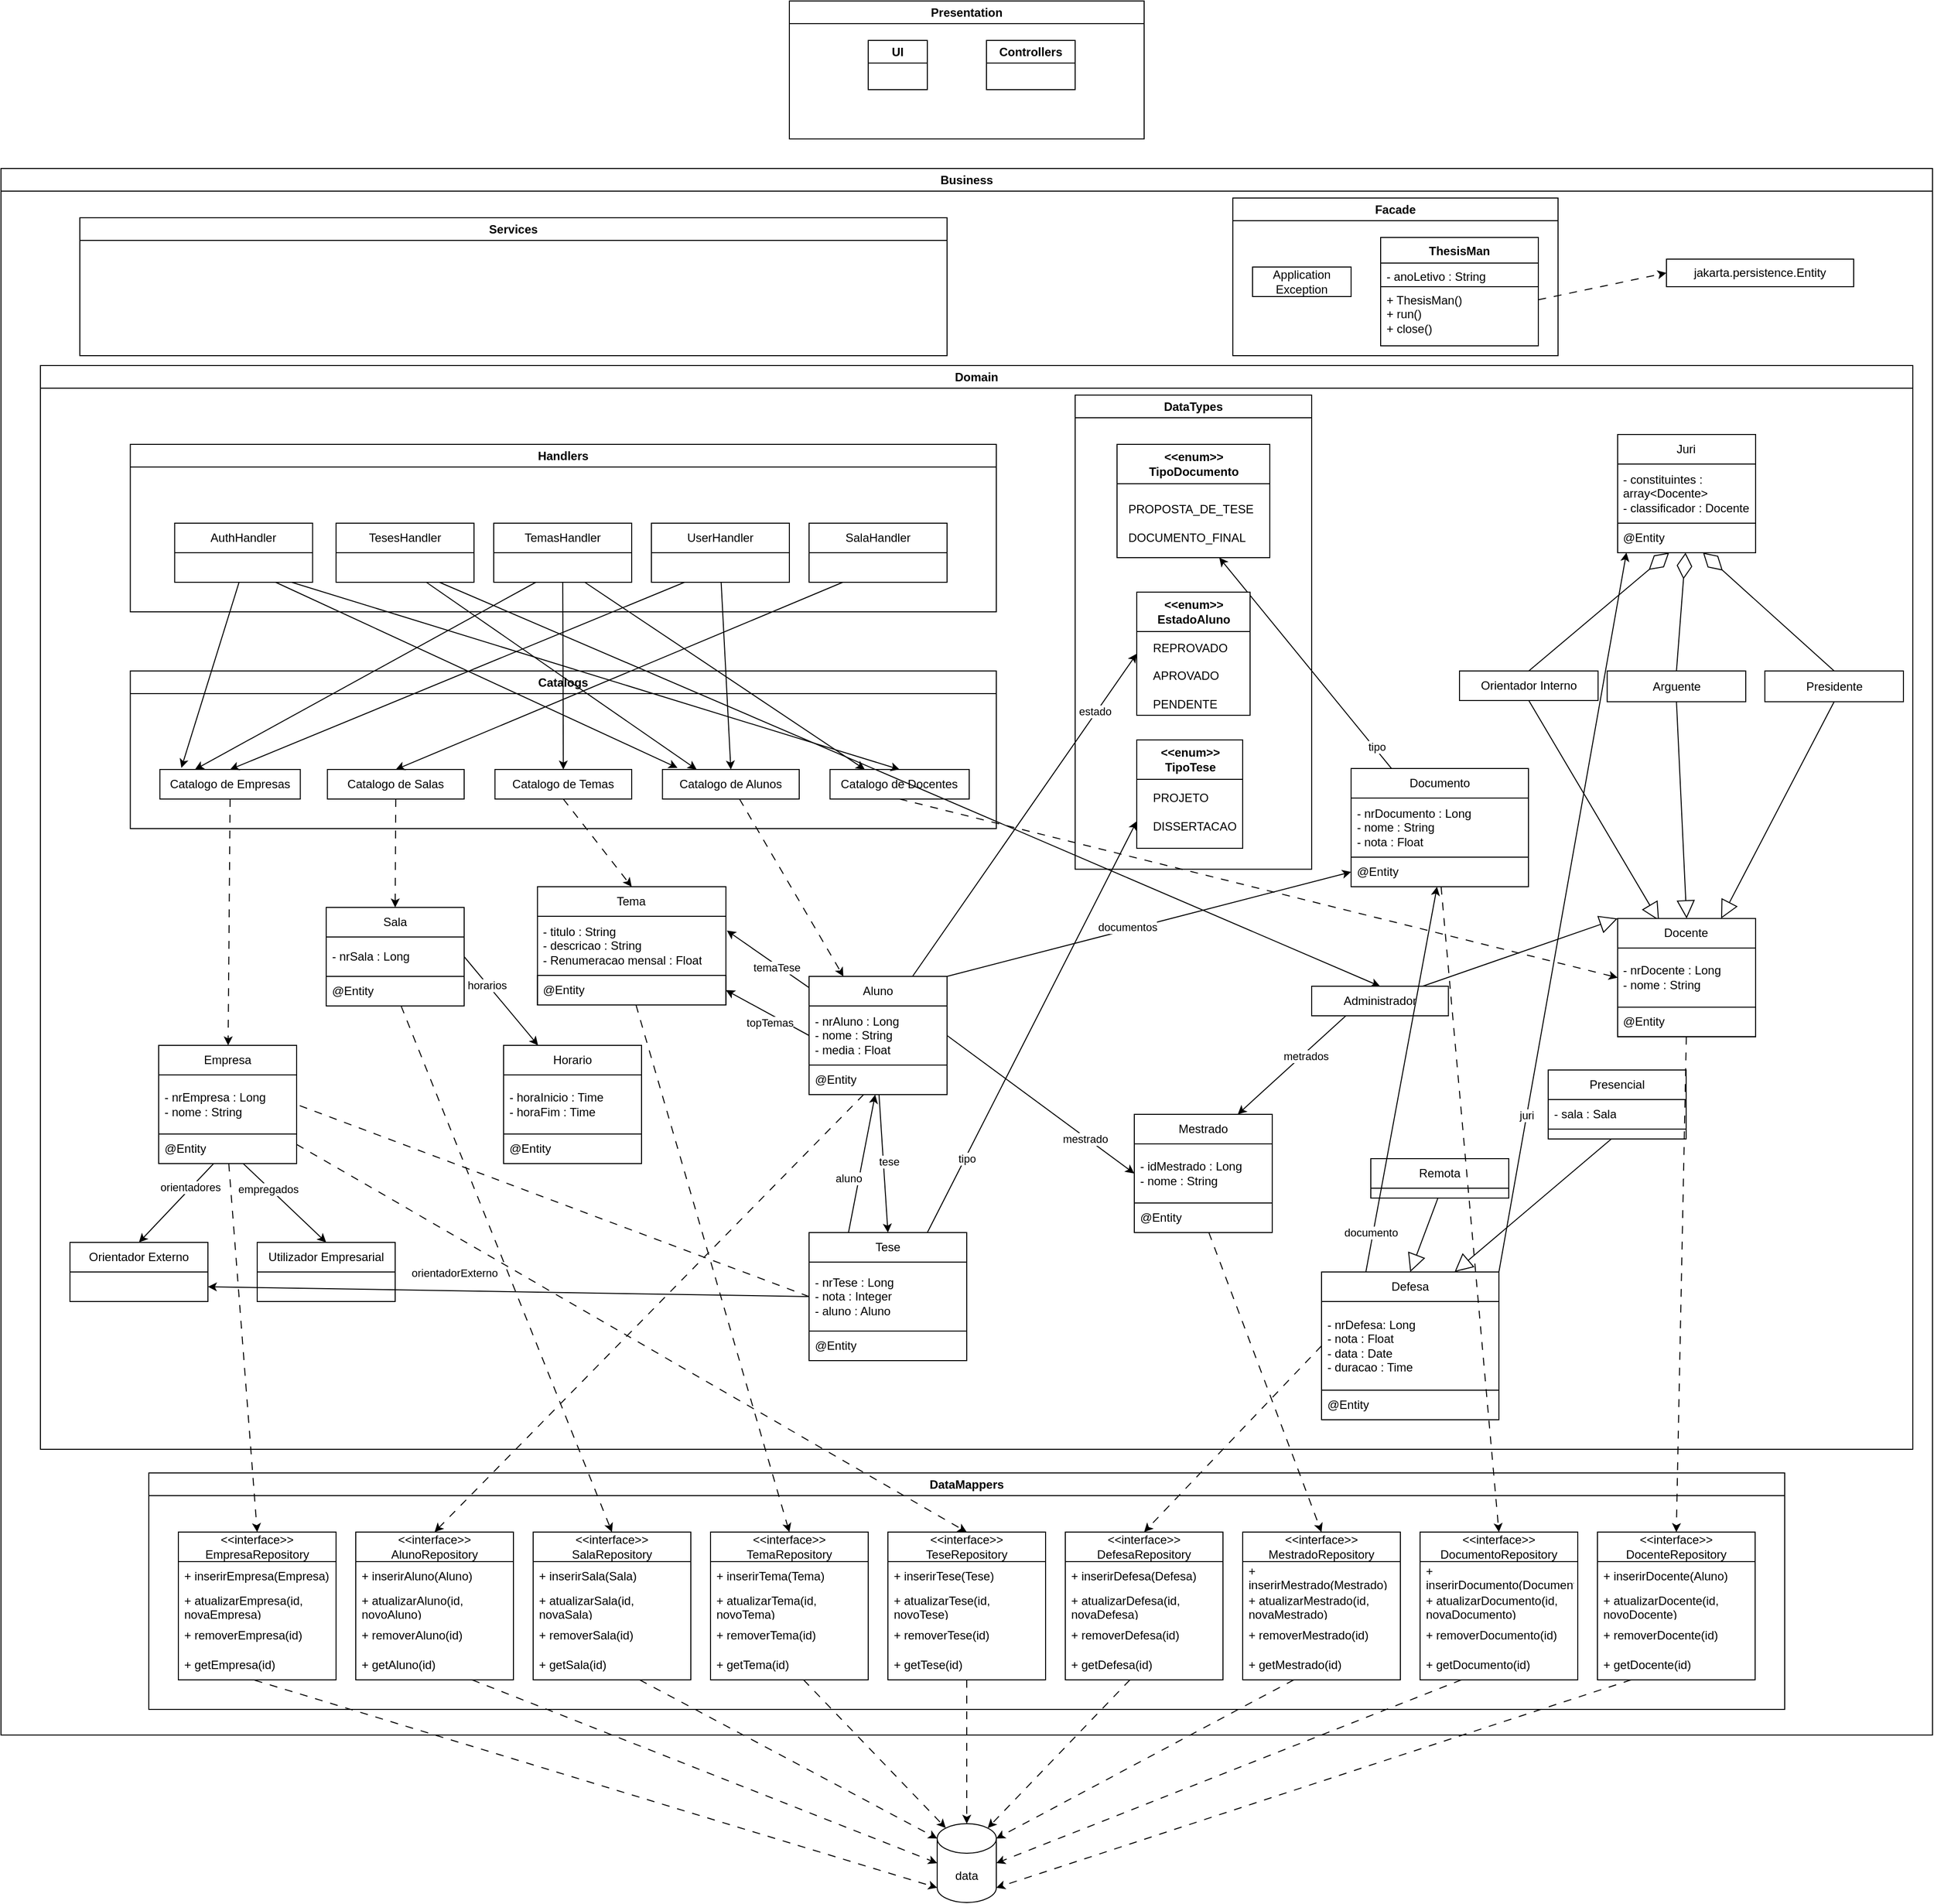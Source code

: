 <mxfile>
    <diagram id="C5RBs43oDa-KdzZeNtuy" name="Page-1">
        <mxGraphModel dx="1542" dy="866" grid="1" gridSize="10" guides="1" tooltips="1" connect="1" arrows="1" fold="1" page="1" pageScale="1" pageWidth="827" pageHeight="1169" math="0" shadow="0">
            <root>
                <mxCell id="WIyWlLk6GJQsqaUBKTNV-0"/>
                <mxCell id="WIyWlLk6GJQsqaUBKTNV-1" parent="WIyWlLk6GJQsqaUBKTNV-0"/>
                <mxCell id="cg7tUdVnF-VotXxQSskF-0" value="Presentation" style="swimlane;whiteSpace=wrap;html=1;startSize=23;" parent="WIyWlLk6GJQsqaUBKTNV-1" vertex="1">
                    <mxGeometry x="840" y="20" width="360" height="140" as="geometry"/>
                </mxCell>
                <mxCell id="cg7tUdVnF-VotXxQSskF-4" value="UI" style="swimlane;whiteSpace=wrap;html=1;" parent="cg7tUdVnF-VotXxQSskF-0" vertex="1">
                    <mxGeometry x="80" y="40" width="60" height="50" as="geometry"/>
                </mxCell>
                <mxCell id="cg7tUdVnF-VotXxQSskF-5" value="Controllers" style="swimlane;whiteSpace=wrap;html=1;" parent="cg7tUdVnF-VotXxQSskF-0" vertex="1">
                    <mxGeometry x="200" y="40" width="90" height="50" as="geometry"/>
                </mxCell>
                <mxCell id="cg7tUdVnF-VotXxQSskF-2" value="Business" style="swimlane;whiteSpace=wrap;html=1;" parent="WIyWlLk6GJQsqaUBKTNV-1" vertex="1">
                    <mxGeometry x="40" y="190" width="1960" height="1590" as="geometry"/>
                </mxCell>
                <mxCell id="6" value="Domain" style="swimlane;whiteSpace=wrap;html=1;" vertex="1" parent="cg7tUdVnF-VotXxQSskF-2">
                    <mxGeometry x="40" y="200" width="1900" height="1100" as="geometry"/>
                </mxCell>
                <mxCell id="un4wLNDL9-NSO7BiMCty-284" value="Handlers" style="swimlane;whiteSpace=wrap;html=1;" parent="6" vertex="1">
                    <mxGeometry x="91.24" y="80" width="878.76" height="170" as="geometry"/>
                </mxCell>
                <mxCell id="un4wLNDL9-NSO7BiMCty-286" value="AuthHandler" style="swimlane;fontStyle=0;childLayout=stackLayout;horizontal=1;startSize=30;horizontalStack=0;resizeParent=1;resizeParentMax=0;resizeLast=0;collapsible=1;marginBottom=0;whiteSpace=wrap;html=1;" parent="un4wLNDL9-NSO7BiMCty-284" vertex="1">
                    <mxGeometry x="45" y="80" width="140" height="60" as="geometry"/>
                </mxCell>
                <mxCell id="un4wLNDL9-NSO7BiMCty-288" value="&lt;div&gt;&lt;br&gt;&lt;/div&gt;" style="text;strokeColor=none;fillColor=none;align=left;verticalAlign=middle;spacingLeft=4;spacingRight=4;overflow=hidden;points=[[0,0.5],[1,0.5]];portConstraint=eastwest;rotatable=0;whiteSpace=wrap;html=1;" parent="un4wLNDL9-NSO7BiMCty-286" vertex="1">
                    <mxGeometry y="30" width="140" height="30" as="geometry"/>
                </mxCell>
                <mxCell id="un4wLNDL9-NSO7BiMCty-292" value="TemasHandler" style="swimlane;fontStyle=0;childLayout=stackLayout;horizontal=1;startSize=30;horizontalStack=0;resizeParent=1;resizeParentMax=0;resizeLast=0;collapsible=1;marginBottom=0;whiteSpace=wrap;html=1;" parent="un4wLNDL9-NSO7BiMCty-284" vertex="1">
                    <mxGeometry x="368.76" y="80" width="140" height="60" as="geometry"/>
                </mxCell>
                <mxCell id="un4wLNDL9-NSO7BiMCty-293" value="&lt;div&gt;&lt;br&gt;&lt;/div&gt;" style="text;strokeColor=none;fillColor=none;align=left;verticalAlign=middle;spacingLeft=4;spacingRight=4;overflow=hidden;points=[[0,0.5],[1,0.5]];portConstraint=eastwest;rotatable=0;whiteSpace=wrap;html=1;" parent="un4wLNDL9-NSO7BiMCty-292" vertex="1">
                    <mxGeometry y="30" width="140" height="30" as="geometry"/>
                </mxCell>
                <mxCell id="un4wLNDL9-NSO7BiMCty-299" value="TesesHandler" style="swimlane;fontStyle=0;childLayout=stackLayout;horizontal=1;startSize=30;horizontalStack=0;resizeParent=1;resizeParentMax=0;resizeLast=0;collapsible=1;marginBottom=0;whiteSpace=wrap;html=1;" parent="un4wLNDL9-NSO7BiMCty-284" vertex="1">
                    <mxGeometry x="208.76" y="80" width="140" height="60" as="geometry"/>
                </mxCell>
                <mxCell id="un4wLNDL9-NSO7BiMCty-300" value="&lt;div&gt;&lt;br&gt;&lt;/div&gt;" style="text;strokeColor=none;fillColor=none;align=left;verticalAlign=middle;spacingLeft=4;spacingRight=4;overflow=hidden;points=[[0,0.5],[1,0.5]];portConstraint=eastwest;rotatable=0;whiteSpace=wrap;html=1;" parent="un4wLNDL9-NSO7BiMCty-299" vertex="1">
                    <mxGeometry y="30" width="140" height="30" as="geometry"/>
                </mxCell>
                <mxCell id="un4wLNDL9-NSO7BiMCty-304" value="UserHandler" style="swimlane;fontStyle=0;childLayout=stackLayout;horizontal=1;startSize=30;horizontalStack=0;resizeParent=1;resizeParentMax=0;resizeLast=0;collapsible=1;marginBottom=0;whiteSpace=wrap;html=1;" parent="un4wLNDL9-NSO7BiMCty-284" vertex="1">
                    <mxGeometry x="528.76" y="80" width="140" height="60" as="geometry"/>
                </mxCell>
                <mxCell id="un4wLNDL9-NSO7BiMCty-305" value="&lt;div&gt;&lt;br&gt;&lt;/div&gt;" style="text;strokeColor=none;fillColor=none;align=left;verticalAlign=middle;spacingLeft=4;spacingRight=4;overflow=hidden;points=[[0,0.5],[1,0.5]];portConstraint=eastwest;rotatable=0;whiteSpace=wrap;html=1;" parent="un4wLNDL9-NSO7BiMCty-304" vertex="1">
                    <mxGeometry y="30" width="140" height="30" as="geometry"/>
                </mxCell>
                <mxCell id="un4wLNDL9-NSO7BiMCty-306" value="SalaHandler" style="swimlane;fontStyle=0;childLayout=stackLayout;horizontal=1;startSize=30;horizontalStack=0;resizeParent=1;resizeParentMax=0;resizeLast=0;collapsible=1;marginBottom=0;whiteSpace=wrap;html=1;" parent="un4wLNDL9-NSO7BiMCty-284" vertex="1">
                    <mxGeometry x="688.76" y="80" width="140" height="60" as="geometry"/>
                </mxCell>
                <mxCell id="un4wLNDL9-NSO7BiMCty-307" value="&lt;div&gt;&lt;br&gt;&lt;/div&gt;" style="text;strokeColor=none;fillColor=none;align=left;verticalAlign=middle;spacingLeft=4;spacingRight=4;overflow=hidden;points=[[0,0.5],[1,0.5]];portConstraint=eastwest;rotatable=0;whiteSpace=wrap;html=1;" parent="un4wLNDL9-NSO7BiMCty-306" vertex="1">
                    <mxGeometry y="30" width="140" height="30" as="geometry"/>
                </mxCell>
                <mxCell id="un4wLNDL9-NSO7BiMCty-315" value="Catalogs" style="swimlane;whiteSpace=wrap;html=1;" parent="6" vertex="1">
                    <mxGeometry x="91.24" y="310" width="878.76" height="160" as="geometry"/>
                </mxCell>
                <mxCell id="un4wLNDL9-NSO7BiMCty-144" value="Catalogo de Empresas" style="whiteSpace=wrap;html=1;" parent="un4wLNDL9-NSO7BiMCty-315" vertex="1">
                    <mxGeometry x="30" y="100.0" width="142.5" height="30" as="geometry"/>
                </mxCell>
                <mxCell id="un4wLNDL9-NSO7BiMCty-149" value="Catalogo de Alunos" style="whiteSpace=wrap;html=1;" parent="un4wLNDL9-NSO7BiMCty-315" vertex="1">
                    <mxGeometry x="540" y="100.0" width="138.75" height="30" as="geometry"/>
                </mxCell>
                <mxCell id="un4wLNDL9-NSO7BiMCty-141" value="Catalogo de Docentes" style="rounded=0;whiteSpace=wrap;html=1;" parent="un4wLNDL9-NSO7BiMCty-315" vertex="1">
                    <mxGeometry x="710" y="100.0" width="141.25" height="30" as="geometry"/>
                </mxCell>
                <mxCell id="5E4sveDXwJBhGhA54_ks-47" value="Catalogo de Temas" style="whiteSpace=wrap;html=1;" parent="un4wLNDL9-NSO7BiMCty-315" vertex="1">
                    <mxGeometry x="370.01" y="100.0" width="138.75" height="30" as="geometry"/>
                </mxCell>
                <mxCell id="un4wLNDL9-NSO7BiMCty-193" value="Catalogo de Salas" style="whiteSpace=wrap;html=1;" parent="un4wLNDL9-NSO7BiMCty-315" vertex="1">
                    <mxGeometry x="200" y="100.0" width="138.75" height="30" as="geometry"/>
                </mxCell>
                <mxCell id="zyDIfkvyRvKkp64kOroX-0" value="" style="endArrow=classic;html=1;rounded=0;entryX=0.5;entryY=0;entryDx=0;entryDy=0;" parent="6" source="un4wLNDL9-NSO7BiMCty-305" target="un4wLNDL9-NSO7BiMCty-144" edge="1">
                    <mxGeometry width="50" height="50" relative="1" as="geometry">
                        <mxPoint x="390" y="381.88" as="sourcePoint"/>
                        <mxPoint x="440" y="331.88" as="targetPoint"/>
                    </mxGeometry>
                </mxCell>
                <mxCell id="zyDIfkvyRvKkp64kOroX-1" value="" style="endArrow=classic;html=1;rounded=0;entryX=0.5;entryY=0;entryDx=0;entryDy=0;" parent="6" source="un4wLNDL9-NSO7BiMCty-305" target="un4wLNDL9-NSO7BiMCty-149" edge="1">
                    <mxGeometry width="50" height="50" relative="1" as="geometry">
                        <mxPoint x="430" y="411.88" as="sourcePoint"/>
                        <mxPoint x="480" y="361.88" as="targetPoint"/>
                    </mxGeometry>
                </mxCell>
                <mxCell id="zyDIfkvyRvKkp64kOroX-2" value="" style="endArrow=classic;html=1;rounded=0;entryX=0.5;entryY=0;entryDx=0;entryDy=0;" parent="6" source="un4wLNDL9-NSO7BiMCty-307" target="un4wLNDL9-NSO7BiMCty-193" edge="1">
                    <mxGeometry width="50" height="50" relative="1" as="geometry">
                        <mxPoint x="400" y="381.88" as="sourcePoint"/>
                        <mxPoint x="450" y="331.88" as="targetPoint"/>
                    </mxGeometry>
                </mxCell>
                <mxCell id="zyDIfkvyRvKkp64kOroX-3" value="" style="endArrow=classic;html=1;rounded=0;entryX=0.5;entryY=0;entryDx=0;entryDy=0;" parent="6" source="un4wLNDL9-NSO7BiMCty-288" target="un4wLNDL9-NSO7BiMCty-141" edge="1">
                    <mxGeometry width="50" height="50" relative="1" as="geometry">
                        <mxPoint x="1250" y="281.88" as="sourcePoint"/>
                        <mxPoint x="440" y="251.88" as="targetPoint"/>
                    </mxGeometry>
                </mxCell>
                <mxCell id="zyDIfkvyRvKkp64kOroX-4" value="" style="endArrow=classic;html=1;rounded=0;entryX=0.25;entryY=0;entryDx=0;entryDy=0;" parent="6" source="un4wLNDL9-NSO7BiMCty-293" target="un4wLNDL9-NSO7BiMCty-141" edge="1">
                    <mxGeometry width="50" height="50" relative="1" as="geometry">
                        <mxPoint x="440" y="311.88" as="sourcePoint"/>
                        <mxPoint x="490" y="261.88" as="targetPoint"/>
                    </mxGeometry>
                </mxCell>
                <mxCell id="zyDIfkvyRvKkp64kOroX-5" value="" style="endArrow=classic;html=1;rounded=0;entryX=0.25;entryY=0;entryDx=0;entryDy=0;" parent="6" source="un4wLNDL9-NSO7BiMCty-293" target="un4wLNDL9-NSO7BiMCty-144" edge="1">
                    <mxGeometry width="50" height="50" relative="1" as="geometry">
                        <mxPoint x="360" y="341.88" as="sourcePoint"/>
                        <mxPoint x="410" y="291.88" as="targetPoint"/>
                    </mxGeometry>
                </mxCell>
                <mxCell id="zyDIfkvyRvKkp64kOroX-6" value="" style="endArrow=classic;html=1;rounded=0;entryX=0.5;entryY=0;entryDx=0;entryDy=0;" parent="6" source="un4wLNDL9-NSO7BiMCty-300" target="un4wLNDL9-NSO7BiMCty-140" edge="1">
                    <mxGeometry width="50" height="50" relative="1" as="geometry">
                        <mxPoint x="310" y="351.88" as="sourcePoint"/>
                        <mxPoint x="360" y="301.88" as="targetPoint"/>
                    </mxGeometry>
                </mxCell>
                <mxCell id="zyDIfkvyRvKkp64kOroX-7" value="" style="endArrow=classic;html=1;rounded=0;entryX=0.25;entryY=0;entryDx=0;entryDy=0;" parent="6" source="un4wLNDL9-NSO7BiMCty-300" target="un4wLNDL9-NSO7BiMCty-149" edge="1">
                    <mxGeometry width="50" height="50" relative="1" as="geometry">
                        <mxPoint x="290" y="341.88" as="sourcePoint"/>
                        <mxPoint x="340" y="291.88" as="targetPoint"/>
                    </mxGeometry>
                </mxCell>
                <mxCell id="zyDIfkvyRvKkp64kOroX-8" value="" style="endArrow=classic;html=1;rounded=0;entryX=0.153;entryY=-0.055;entryDx=0;entryDy=0;entryPerimeter=0;" parent="6" source="un4wLNDL9-NSO7BiMCty-288" target="un4wLNDL9-NSO7BiMCty-144" edge="1">
                    <mxGeometry width="50" height="50" relative="1" as="geometry">
                        <mxPoint x="550" y="281.88" as="sourcePoint"/>
                        <mxPoint x="380" y="281.88" as="targetPoint"/>
                    </mxGeometry>
                </mxCell>
                <mxCell id="zyDIfkvyRvKkp64kOroX-9" value="" style="endArrow=classic;html=1;rounded=0;entryX=0.11;entryY=-0.055;entryDx=0;entryDy=0;entryPerimeter=0;" parent="6" source="un4wLNDL9-NSO7BiMCty-288" target="un4wLNDL9-NSO7BiMCty-149" edge="1">
                    <mxGeometry width="50" height="50" relative="1" as="geometry">
                        <mxPoint x="380" y="361.88" as="sourcePoint"/>
                        <mxPoint x="430" y="311.88" as="targetPoint"/>
                    </mxGeometry>
                </mxCell>
                <mxCell id="5E4sveDXwJBhGhA54_ks-24" value="Juri" style="swimlane;fontStyle=0;childLayout=stackLayout;horizontal=1;startSize=30;horizontalStack=0;resizeParent=1;resizeParentMax=0;resizeLast=0;collapsible=1;marginBottom=0;whiteSpace=wrap;html=1;" parent="6" vertex="1">
                    <mxGeometry x="1600.48" y="70" width="140" height="120" as="geometry"/>
                </mxCell>
                <mxCell id="5E4sveDXwJBhGhA54_ks-25" value="- constituintes : array&amp;lt;Docente&amp;gt;&lt;div&gt;- classificador : Docente&lt;/div&gt;" style="text;strokeColor=none;fillColor=none;align=left;verticalAlign=middle;spacingLeft=4;spacingRight=4;overflow=hidden;points=[[0,0.5],[1,0.5]];portConstraint=eastwest;rotatable=0;whiteSpace=wrap;html=1;" parent="5E4sveDXwJBhGhA54_ks-24" vertex="1">
                    <mxGeometry y="30" width="140" height="60" as="geometry"/>
                </mxCell>
                <mxCell id="5E4sveDXwJBhGhA54_ks-26" value="@Entity" style="text;strokeColor=default;fillColor=none;align=left;verticalAlign=middle;spacingLeft=4;spacingRight=4;overflow=hidden;points=[[0,0.5],[1,0.5]];portConstraint=eastwest;rotatable=0;whiteSpace=wrap;html=1;" parent="5E4sveDXwJBhGhA54_ks-24" vertex="1">
                    <mxGeometry y="90" width="140" height="30" as="geometry"/>
                </mxCell>
                <mxCell id="5E4sveDXwJBhGhA54_ks-28" value="" style="endArrow=diamondThin;endFill=0;endSize=24;html=1;rounded=0;exitX=0.5;exitY=0;exitDx=0;exitDy=0;" parent="6" source="un4wLNDL9-NSO7BiMCty-143" target="5E4sveDXwJBhGhA54_ks-26" edge="1">
                    <mxGeometry width="160" relative="1" as="geometry">
                        <mxPoint x="1680.17" y="-105.12" as="sourcePoint"/>
                        <mxPoint x="1679.86" y="69.38" as="targetPoint"/>
                    </mxGeometry>
                </mxCell>
                <mxCell id="5E4sveDXwJBhGhA54_ks-37" value="" style="endArrow=classic;html=1;rounded=0;exitX=0.5;exitY=1;exitDx=0;exitDy=0;entryX=0.5;entryY=0;entryDx=0;entryDy=0;dashed=1;dashPattern=8 8;" parent="6" source="5E4sveDXwJBhGhA54_ks-47" target="y6I8Ez0Fc16lEV5r8Xa5-9" edge="1">
                    <mxGeometry width="50" height="50" relative="1" as="geometry">
                        <mxPoint x="1135" y="521.88" as="sourcePoint"/>
                        <mxPoint x="857" y="731.88" as="targetPoint"/>
                    </mxGeometry>
                </mxCell>
                <mxCell id="5E4sveDXwJBhGhA54_ks-33" value="" style="endArrow=diamondThin;endFill=0;endSize=24;html=1;rounded=0;exitX=0.5;exitY=0;exitDx=0;exitDy=0;" parent="6" source="un4wLNDL9-NSO7BiMCty-261" target="5E4sveDXwJBhGhA54_ks-26" edge="1">
                    <mxGeometry width="160" relative="1" as="geometry">
                        <mxPoint x="1840.17" y="-105.12" as="sourcePoint"/>
                        <mxPoint x="1680.17" y="83.88" as="targetPoint"/>
                        <Array as="points"/>
                    </mxGeometry>
                </mxCell>
                <mxCell id="5E4sveDXwJBhGhA54_ks-40" value="" style="endArrow=classic;html=1;rounded=0;exitX=0.5;exitY=1;exitDx=0;exitDy=0;entryX=0;entryY=0.5;entryDx=0;entryDy=0;dashed=1;dashPattern=8 8;" parent="6" source="un4wLNDL9-NSO7BiMCty-141" target="y6I8Ez0Fc16lEV5r8Xa5-25" edge="1">
                    <mxGeometry width="50" height="50" relative="1" as="geometry">
                        <mxPoint x="1339.5" y="511.88" as="sourcePoint"/>
                        <mxPoint x="1340.5" y="642.88" as="targetPoint"/>
                    </mxGeometry>
                </mxCell>
                <mxCell id="5E4sveDXwJBhGhA54_ks-41" value="" style="endArrow=classic;html=1;rounded=0;exitX=0.5;exitY=1;exitDx=0;exitDy=0;entryX=0.5;entryY=0;entryDx=0;entryDy=0;dashed=1;dashPattern=8 8;" parent="6" source="un4wLNDL9-NSO7BiMCty-193" target="5E4sveDXwJBhGhA54_ks-15" edge="1">
                    <mxGeometry width="50" height="50" relative="1" as="geometry">
                        <mxPoint x="1438.89" y="531.88" as="sourcePoint"/>
                        <mxPoint x="1438.89" y="641.88" as="targetPoint"/>
                    </mxGeometry>
                </mxCell>
                <mxCell id="5E4sveDXwJBhGhA54_ks-49" value="" style="endArrow=classic;html=1;rounded=0;entryX=0.5;entryY=0;entryDx=0;entryDy=0;" parent="6" source="un4wLNDL9-NSO7BiMCty-293" target="5E4sveDXwJBhGhA54_ks-47" edge="1">
                    <mxGeometry width="50" height="50" relative="1" as="geometry">
                        <mxPoint x="1091" y="292.88" as="sourcePoint"/>
                        <mxPoint x="1245" y="501.88" as="targetPoint"/>
                    </mxGeometry>
                </mxCell>
                <mxCell id="y6I8Ez0Fc16lEV5r8Xa5-15" value="Documento" style="swimlane;fontStyle=0;childLayout=stackLayout;horizontal=1;startSize=30;horizontalStack=0;resizeParent=1;resizeParentMax=0;resizeLast=0;collapsible=1;marginBottom=0;whiteSpace=wrap;html=1;" parent="6" vertex="1">
                    <mxGeometry x="1330" y="409" width="180" height="120" as="geometry"/>
                </mxCell>
                <mxCell id="y6I8Ez0Fc16lEV5r8Xa5-16" value="- nrDocumento : Long&lt;div&gt;- nome : String&lt;br&gt;&lt;/div&gt;&lt;div&gt;- nota : Float&lt;/div&gt;" style="text;strokeColor=none;fillColor=none;align=left;verticalAlign=middle;spacingLeft=4;spacingRight=4;overflow=hidden;points=[[0,0.5],[1,0.5]];portConstraint=eastwest;rotatable=0;whiteSpace=wrap;html=1;" parent="y6I8Ez0Fc16lEV5r8Xa5-15" vertex="1">
                    <mxGeometry y="30" width="180" height="60" as="geometry"/>
                </mxCell>
                <mxCell id="y6I8Ez0Fc16lEV5r8Xa5-17" value="@Entity" style="text;strokeColor=default;fillColor=none;align=left;verticalAlign=middle;spacingLeft=4;spacingRight=4;overflow=hidden;points=[[0,0.5],[1,0.5]];portConstraint=eastwest;rotatable=0;whiteSpace=wrap;html=1;" parent="y6I8Ez0Fc16lEV5r8Xa5-15" vertex="1">
                    <mxGeometry y="90" width="180" height="30" as="geometry"/>
                </mxCell>
                <mxCell id="b1svnGDZ_EzFQUOSQMaN-9" value="" style="endArrow=classic;html=1;rounded=0;dashed=1;dashPattern=8 8;" parent="6" source="un4wLNDL9-NSO7BiMCty-149" target="un4wLNDL9-NSO7BiMCty-150" edge="1">
                    <mxGeometry width="50" height="50" relative="1" as="geometry">
                        <mxPoint x="1419" y="521.88" as="sourcePoint"/>
                        <mxPoint x="1300" y="651.88" as="targetPoint"/>
                    </mxGeometry>
                </mxCell>
                <mxCell id="t4POEneZszn4P4eMXH_S-41" value="" style="endArrow=diamondThin;endFill=0;endSize=24;html=1;rounded=0;exitX=0.5;exitY=0;exitDx=0;exitDy=0;" parent="6" source="un4wLNDL9-NSO7BiMCty-142" target="5E4sveDXwJBhGhA54_ks-26" edge="1">
                    <mxGeometry width="160" relative="1" as="geometry">
                        <mxPoint x="1690.48" y="89.0" as="sourcePoint"/>
                        <mxPoint x="1789.48" y="-40" as="targetPoint"/>
                    </mxGeometry>
                </mxCell>
                <mxCell id="un4wLNDL9-NSO7BiMCty-140" value="Administrador" style="rounded=0;whiteSpace=wrap;html=1;" parent="6" vertex="1">
                    <mxGeometry x="1290" y="630.0" width="138.75" height="30" as="geometry"/>
                </mxCell>
                <mxCell id="un4wLNDL9-NSO7BiMCty-142" value="Orientador Interno" style="rounded=0;whiteSpace=wrap;html=1;" parent="6" vertex="1">
                    <mxGeometry x="1440" y="310.0" width="140.62" height="30" as="geometry"/>
                </mxCell>
                <mxCell id="un4wLNDL9-NSO7BiMCty-143" value="Arguente" style="whiteSpace=wrap;html=1;" parent="6" vertex="1">
                    <mxGeometry x="1589.86" y="310.0" width="140.62" height="31.25" as="geometry"/>
                </mxCell>
                <mxCell id="un4wLNDL9-NSO7BiMCty-200" value="" style="endArrow=block;endSize=16;endFill=0;html=1;rounded=0;exitX=0.5;exitY=1;exitDx=0;exitDy=0;entryX=0.3;entryY=0.019;entryDx=0;entryDy=0;entryPerimeter=0;" parent="6" source="un4wLNDL9-NSO7BiMCty-142" target="y6I8Ez0Fc16lEV5r8Xa5-24" edge="1">
                    <mxGeometry width="160" relative="1" as="geometry">
                        <mxPoint x="879.23" y="396.5" as="sourcePoint"/>
                        <mxPoint x="1468.61" y="601.5" as="targetPoint"/>
                        <Array as="points"/>
                    </mxGeometry>
                </mxCell>
                <mxCell id="un4wLNDL9-NSO7BiMCty-201" value="" style="endArrow=block;endSize=16;endFill=0;html=1;rounded=0;entryX=0.5;entryY=0;entryDx=0;entryDy=0;exitX=0.5;exitY=1;exitDx=0;exitDy=0;" parent="6" source="un4wLNDL9-NSO7BiMCty-143" target="y6I8Ez0Fc16lEV5r8Xa5-24" edge="1">
                    <mxGeometry width="160" relative="1" as="geometry">
                        <mxPoint x="1720.48" y="331.25" as="sourcePoint"/>
                        <mxPoint x="1468.61" y="601.5" as="targetPoint"/>
                        <Array as="points"/>
                    </mxGeometry>
                </mxCell>
                <mxCell id="5E4sveDXwJBhGhA54_ks-15" value="Sala" style="swimlane;fontStyle=0;childLayout=stackLayout;horizontal=1;startSize=30;horizontalStack=0;resizeParent=1;resizeParentMax=0;resizeLast=0;collapsible=1;marginBottom=0;whiteSpace=wrap;html=1;" parent="6" vertex="1">
                    <mxGeometry x="290" y="550.0" width="140" height="100" as="geometry"/>
                </mxCell>
                <mxCell id="5E4sveDXwJBhGhA54_ks-16" value="- nrSala : Long" style="text;strokeColor=none;fillColor=none;align=left;verticalAlign=middle;spacingLeft=4;spacingRight=4;overflow=hidden;points=[[0,0.5],[1,0.5]];portConstraint=eastwest;rotatable=0;whiteSpace=wrap;html=1;" parent="5E4sveDXwJBhGhA54_ks-15" vertex="1">
                    <mxGeometry y="30" width="140" height="40" as="geometry"/>
                </mxCell>
                <mxCell id="5E4sveDXwJBhGhA54_ks-17" value="@Entity" style="text;strokeColor=default;fillColor=none;align=left;verticalAlign=middle;spacingLeft=4;spacingRight=4;overflow=hidden;points=[[0,0.5],[1,0.5]];portConstraint=eastwest;rotatable=0;whiteSpace=wrap;html=1;" parent="5E4sveDXwJBhGhA54_ks-15" vertex="1">
                    <mxGeometry y="70" width="140" height="30" as="geometry"/>
                </mxCell>
                <mxCell id="y6I8Ez0Fc16lEV5r8Xa5-24" value="Docente" style="swimlane;fontStyle=0;childLayout=stackLayout;horizontal=1;startSize=30;horizontalStack=0;resizeParent=1;resizeParentMax=0;resizeLast=0;collapsible=1;marginBottom=0;whiteSpace=wrap;html=1;" parent="6" vertex="1">
                    <mxGeometry x="1600.48" y="561.25" width="140" height="120" as="geometry"/>
                </mxCell>
                <mxCell id="y6I8Ez0Fc16lEV5r8Xa5-25" value="- nrDocente : Long&lt;div&gt;- nome : String&lt;/div&gt;" style="text;strokeColor=none;fillColor=none;align=left;verticalAlign=middle;spacingLeft=4;spacingRight=4;overflow=hidden;points=[[0,0.5],[1,0.5]];portConstraint=eastwest;rotatable=0;whiteSpace=wrap;html=1;" parent="y6I8Ez0Fc16lEV5r8Xa5-24" vertex="1">
                    <mxGeometry y="30" width="140" height="60" as="geometry"/>
                </mxCell>
                <mxCell id="y6I8Ez0Fc16lEV5r8Xa5-26" value="@Entity" style="text;strokeColor=default;fillColor=none;align=left;verticalAlign=middle;spacingLeft=4;spacingRight=4;overflow=hidden;points=[[0,0.5],[1,0.5]];portConstraint=eastwest;rotatable=0;whiteSpace=wrap;html=1;" parent="y6I8Ez0Fc16lEV5r8Xa5-24" vertex="1">
                    <mxGeometry y="90" width="140" height="30" as="geometry"/>
                </mxCell>
                <mxCell id="5E4sveDXwJBhGhA54_ks-1" value="Mestrado" style="swimlane;fontStyle=0;childLayout=stackLayout;horizontal=1;startSize=30;horizontalStack=0;resizeParent=1;resizeParentMax=0;resizeLast=0;collapsible=1;marginBottom=0;whiteSpace=wrap;html=1;" parent="6" vertex="1">
                    <mxGeometry x="1110" y="760.0" width="140" height="120" as="geometry"/>
                </mxCell>
                <mxCell id="5E4sveDXwJBhGhA54_ks-2" value="- idMestrado : Long&lt;div&gt;- nome : String&lt;/div&gt;" style="text;strokeColor=none;fillColor=none;align=left;verticalAlign=middle;spacingLeft=4;spacingRight=4;overflow=hidden;points=[[0,0.5],[1,0.5]];portConstraint=eastwest;rotatable=0;whiteSpace=wrap;html=1;" parent="5E4sveDXwJBhGhA54_ks-1" vertex="1">
                    <mxGeometry y="30" width="140" height="60" as="geometry"/>
                </mxCell>
                <mxCell id="5E4sveDXwJBhGhA54_ks-3" value="@Entity" style="text;strokeColor=default;fillColor=none;align=left;verticalAlign=middle;spacingLeft=4;spacingRight=4;overflow=hidden;points=[[0,0.5],[1,0.5]];portConstraint=eastwest;rotatable=0;whiteSpace=wrap;html=1;" parent="5E4sveDXwJBhGhA54_ks-1" vertex="1">
                    <mxGeometry y="90" width="140" height="30" as="geometry"/>
                </mxCell>
                <mxCell id="un4wLNDL9-NSO7BiMCty-150" value="Aluno" style="swimlane;fontStyle=0;childLayout=stackLayout;horizontal=1;startSize=30;horizontalStack=0;resizeParent=1;resizeParentMax=0;resizeLast=0;collapsible=1;marginBottom=0;whiteSpace=wrap;html=1;" parent="6" vertex="1">
                    <mxGeometry x="780" y="620.0" width="140" height="120" as="geometry"/>
                </mxCell>
                <mxCell id="un4wLNDL9-NSO7BiMCty-151" value="- nrAluno : Long&lt;div&gt;- nome : String&lt;br&gt;&lt;/div&gt;&lt;div&gt;- media : Float&lt;/div&gt;" style="text;strokeColor=none;fillColor=none;align=left;verticalAlign=middle;spacingLeft=4;spacingRight=4;overflow=hidden;points=[[0,0.5],[1,0.5]];portConstraint=eastwest;rotatable=0;whiteSpace=wrap;html=1;" parent="un4wLNDL9-NSO7BiMCty-150" vertex="1">
                    <mxGeometry y="30" width="140" height="60" as="geometry"/>
                </mxCell>
                <mxCell id="un4wLNDL9-NSO7BiMCty-152" value="@Entity" style="text;strokeColor=default;fillColor=none;align=left;verticalAlign=middle;spacingLeft=4;spacingRight=4;overflow=hidden;points=[[0,0.5],[1,0.5]];portConstraint=eastwest;rotatable=0;whiteSpace=wrap;html=1;" parent="un4wLNDL9-NSO7BiMCty-150" vertex="1">
                    <mxGeometry y="90" width="140" height="30" as="geometry"/>
                </mxCell>
                <mxCell id="y6I8Ez0Fc16lEV5r8Xa5-18" value="Tese" style="swimlane;fontStyle=0;childLayout=stackLayout;horizontal=1;startSize=30;horizontalStack=0;resizeParent=1;resizeParentMax=0;resizeLast=0;collapsible=1;marginBottom=0;whiteSpace=wrap;html=1;" parent="6" vertex="1">
                    <mxGeometry x="780" y="880" width="160" height="130" as="geometry"/>
                </mxCell>
                <mxCell id="y6I8Ez0Fc16lEV5r8Xa5-19" value="- nrTese : Long&lt;br&gt;&lt;div&gt;- nota : Integer&lt;/div&gt;&lt;div&gt;- aluno : Aluno&lt;/div&gt;" style="text;strokeColor=none;fillColor=none;align=left;verticalAlign=middle;spacingLeft=4;spacingRight=4;overflow=hidden;points=[[0,0.5],[1,0.5]];portConstraint=eastwest;rotatable=0;whiteSpace=wrap;html=1;" parent="y6I8Ez0Fc16lEV5r8Xa5-18" vertex="1">
                    <mxGeometry y="30" width="160" height="70" as="geometry"/>
                </mxCell>
                <mxCell id="y6I8Ez0Fc16lEV5r8Xa5-20" value="@Entity" style="text;strokeColor=default;fillColor=none;align=left;verticalAlign=middle;spacingLeft=4;spacingRight=4;overflow=hidden;points=[[0,0.5],[1,0.5]];portConstraint=eastwest;rotatable=0;whiteSpace=wrap;html=1;" parent="y6I8Ez0Fc16lEV5r8Xa5-18" vertex="1">
                    <mxGeometry y="100" width="160" height="30" as="geometry"/>
                </mxCell>
                <mxCell id="y6I8Ez0Fc16lEV5r8Xa5-21" value="Defesa" style="swimlane;fontStyle=0;childLayout=stackLayout;horizontal=1;startSize=30;horizontalStack=0;resizeParent=1;resizeParentMax=0;resizeLast=0;collapsible=1;marginBottom=0;whiteSpace=wrap;html=1;" parent="6" vertex="1">
                    <mxGeometry x="1300" y="920.0" width="180" height="150" as="geometry"/>
                </mxCell>
                <mxCell id="y6I8Ez0Fc16lEV5r8Xa5-22" value="- nrDefesa: Long&lt;br&gt;&lt;div&gt;- nota : Float&lt;/div&gt;&lt;div&gt;- data : Date&lt;/div&gt;&lt;div&gt;- duracao : Time&lt;/div&gt;" style="text;strokeColor=none;fillColor=none;align=left;verticalAlign=middle;spacingLeft=4;spacingRight=4;overflow=hidden;points=[[0,0.5],[1,0.5]];portConstraint=eastwest;rotatable=0;whiteSpace=wrap;html=1;" parent="y6I8Ez0Fc16lEV5r8Xa5-21" vertex="1">
                    <mxGeometry y="30" width="180" height="90" as="geometry"/>
                </mxCell>
                <mxCell id="y6I8Ez0Fc16lEV5r8Xa5-23" value="@Entity" style="text;strokeColor=default;fillColor=none;align=left;verticalAlign=middle;spacingLeft=4;spacingRight=4;overflow=hidden;points=[[0,0.5],[1,0.5]];portConstraint=eastwest;rotatable=0;whiteSpace=wrap;html=1;" parent="y6I8Ez0Fc16lEV5r8Xa5-21" vertex="1">
                    <mxGeometry y="120" width="180" height="30" as="geometry"/>
                </mxCell>
                <mxCell id="5E4sveDXwJBhGhA54_ks-18" value="Presencial" style="swimlane;fontStyle=0;childLayout=stackLayout;horizontal=1;startSize=30;horizontalStack=0;resizeParent=1;resizeParentMax=0;resizeLast=0;collapsible=1;marginBottom=0;whiteSpace=wrap;html=1;" parent="6" vertex="1">
                    <mxGeometry x="1530" y="715.0" width="140" height="70" as="geometry"/>
                </mxCell>
                <mxCell id="5E4sveDXwJBhGhA54_ks-19" value="- sala : Sala" style="text;strokeColor=none;fillColor=none;align=left;verticalAlign=middle;spacingLeft=4;spacingRight=4;overflow=hidden;points=[[0,0.5],[1,0.5]];portConstraint=eastwest;rotatable=0;whiteSpace=wrap;html=1;" parent="5E4sveDXwJBhGhA54_ks-18" vertex="1">
                    <mxGeometry y="30" width="140" height="30" as="geometry"/>
                </mxCell>
                <mxCell id="5E4sveDXwJBhGhA54_ks-20" value="" style="text;strokeColor=default;fillColor=none;align=left;verticalAlign=middle;spacingLeft=4;spacingRight=4;overflow=hidden;points=[[0,0.5],[1,0.5]];portConstraint=eastwest;rotatable=0;whiteSpace=wrap;html=1;" parent="5E4sveDXwJBhGhA54_ks-18" vertex="1">
                    <mxGeometry y="60" width="140" height="10" as="geometry"/>
                </mxCell>
                <mxCell id="un4wLNDL9-NSO7BiMCty-236" value="" style="endArrow=block;endSize=16;endFill=0;html=1;rounded=0;entryX=0.75;entryY=0;entryDx=0;entryDy=0;" parent="6" source="5E4sveDXwJBhGhA54_ks-20" target="y6I8Ez0Fc16lEV5r8Xa5-21" edge="1">
                    <mxGeometry width="160" relative="1" as="geometry">
                        <mxPoint x="1904.06" y="1153.9" as="sourcePoint"/>
                        <mxPoint x="1838.75" y="1083.67" as="targetPoint"/>
                        <Array as="points"/>
                    </mxGeometry>
                </mxCell>
                <mxCell id="5E4sveDXwJBhGhA54_ks-21" value="Remota" style="swimlane;fontStyle=0;childLayout=stackLayout;horizontal=1;startSize=30;horizontalStack=0;resizeParent=1;resizeParentMax=0;resizeLast=0;collapsible=1;marginBottom=0;whiteSpace=wrap;html=1;" parent="6" vertex="1">
                    <mxGeometry x="1350" y="805.0" width="140" height="40" as="geometry"/>
                </mxCell>
                <mxCell id="5E4sveDXwJBhGhA54_ks-23" value="" style="text;strokeColor=default;fillColor=none;align=left;verticalAlign=middle;spacingLeft=4;spacingRight=4;overflow=hidden;points=[[0,0.5],[1,0.5]];portConstraint=eastwest;rotatable=0;whiteSpace=wrap;html=1;" parent="5E4sveDXwJBhGhA54_ks-21" vertex="1">
                    <mxGeometry y="30" width="140" height="10" as="geometry"/>
                </mxCell>
                <mxCell id="un4wLNDL9-NSO7BiMCty-235" value="" style="endArrow=block;endSize=16;endFill=0;html=1;rounded=0;entryX=0.5;entryY=0;entryDx=0;entryDy=0;" parent="6" source="5E4sveDXwJBhGhA54_ks-23" target="y6I8Ez0Fc16lEV5r8Xa5-21" edge="1">
                    <mxGeometry width="160" relative="1" as="geometry">
                        <mxPoint x="1550" y="1153.67" as="sourcePoint"/>
                        <mxPoint x="1590" y="1073.67" as="targetPoint"/>
                        <Array as="points"/>
                    </mxGeometry>
                </mxCell>
                <mxCell id="84-rlJRhgA5DNFFET1jX-15" value="" style="endArrow=classic;html=1;rounded=0;exitX=0.25;exitY=1;exitDx=0;exitDy=0;entryX=0.75;entryY=0;entryDx=0;entryDy=0;" parent="6" source="un4wLNDL9-NSO7BiMCty-140" target="5E4sveDXwJBhGhA54_ks-1" edge="1">
                    <mxGeometry width="50" height="50" relative="1" as="geometry">
                        <mxPoint x="1330" y="853.13" as="sourcePoint"/>
                        <mxPoint x="1190" y="690" as="targetPoint"/>
                    </mxGeometry>
                </mxCell>
                <mxCell id="191" value="metrados" style="edgeLabel;html=1;align=center;verticalAlign=middle;resizable=0;points=[];" vertex="1" connectable="0" parent="84-rlJRhgA5DNFFET1jX-15">
                    <mxGeometry x="-0.222" y="3" relative="1" as="geometry">
                        <mxPoint as="offset"/>
                    </mxGeometry>
                </mxCell>
                <mxCell id="t4POEneZszn4P4eMXH_S-25" value="" style="endArrow=block;endSize=16;endFill=0;html=1;rounded=0;entryX=0;entryY=0;entryDx=0;entryDy=0;" parent="6" source="un4wLNDL9-NSO7BiMCty-140" target="y6I8Ez0Fc16lEV5r8Xa5-24" edge="1">
                    <mxGeometry width="160" relative="1" as="geometry">
                        <mxPoint x="1269" y="1252.13" as="sourcePoint"/>
                        <mxPoint x="631" y="1487.13" as="targetPoint"/>
                        <Array as="points"/>
                    </mxGeometry>
                </mxCell>
                <mxCell id="y6I8Ez0Fc16lEV5r8Xa5-9" value="Tema" style="swimlane;fontStyle=0;childLayout=stackLayout;horizontal=1;startSize=30;horizontalStack=0;resizeParent=1;resizeParentMax=0;resizeLast=0;collapsible=1;marginBottom=0;whiteSpace=wrap;html=1;" parent="6" vertex="1">
                    <mxGeometry x="504.38" y="529.0" width="191.24" height="120" as="geometry"/>
                </mxCell>
                <mxCell id="y6I8Ez0Fc16lEV5r8Xa5-10" value="- titulo : String&lt;div&gt;- descricao : String&lt;br&gt;&lt;/div&gt;&lt;div&gt;- Renumeracao mensal : Float&lt;/div&gt;" style="text;strokeColor=none;fillColor=none;align=left;verticalAlign=middle;spacingLeft=4;spacingRight=4;overflow=hidden;points=[[0,0.5],[1,0.5]];portConstraint=eastwest;rotatable=0;whiteSpace=wrap;html=1;" parent="y6I8Ez0Fc16lEV5r8Xa5-9" vertex="1">
                    <mxGeometry y="30" width="191.24" height="60" as="geometry"/>
                </mxCell>
                <mxCell id="y6I8Ez0Fc16lEV5r8Xa5-11" value="@Entity" style="text;strokeColor=default;fillColor=none;align=left;verticalAlign=middle;spacingLeft=4;spacingRight=4;overflow=hidden;points=[[0,0.5],[1,0.5]];portConstraint=eastwest;rotatable=0;whiteSpace=wrap;html=1;" parent="y6I8Ez0Fc16lEV5r8Xa5-9" vertex="1">
                    <mxGeometry y="90" width="191.24" height="30" as="geometry"/>
                </mxCell>
                <mxCell id="t4POEneZszn4P4eMXH_S-30" value="" style="endArrow=classic;html=1;rounded=0;entryX=0.25;entryY=0;entryDx=0;entryDy=0;exitX=1;exitY=0.5;exitDx=0;exitDy=0;" parent="6" source="5E4sveDXwJBhGhA54_ks-16" target="t4POEneZszn4P4eMXH_S-26" edge="1">
                    <mxGeometry width="50" height="50" relative="1" as="geometry">
                        <mxPoint x="540" y="1073.88" as="sourcePoint"/>
                        <mxPoint x="590" y="1023.88" as="targetPoint"/>
                    </mxGeometry>
                </mxCell>
                <mxCell id="190" value="horarios" style="edgeLabel;html=1;align=center;verticalAlign=middle;resizable=0;points=[];" vertex="1" connectable="0" parent="t4POEneZszn4P4eMXH_S-30">
                    <mxGeometry x="-0.379" y="-1" relative="1" as="geometry">
                        <mxPoint as="offset"/>
                    </mxGeometry>
                </mxCell>
                <mxCell id="t4POEneZszn4P4eMXH_S-26" value="Horario" style="swimlane;fontStyle=0;childLayout=stackLayout;horizontal=1;startSize=30;horizontalStack=0;resizeParent=1;resizeParentMax=0;resizeLast=0;collapsible=1;marginBottom=0;whiteSpace=wrap;html=1;" parent="6" vertex="1">
                    <mxGeometry x="470" y="690.0" width="140" height="120" as="geometry"/>
                </mxCell>
                <mxCell id="t4POEneZszn4P4eMXH_S-27" value="- horaInicio : Time&lt;div&gt;- horaFim : Time&lt;/div&gt;" style="text;strokeColor=none;fillColor=none;align=left;verticalAlign=middle;spacingLeft=4;spacingRight=4;overflow=hidden;points=[[0,0.5],[1,0.5]];portConstraint=eastwest;rotatable=0;whiteSpace=wrap;html=1;" parent="t4POEneZszn4P4eMXH_S-26" vertex="1">
                    <mxGeometry y="30" width="140" height="60" as="geometry"/>
                </mxCell>
                <mxCell id="t4POEneZszn4P4eMXH_S-28" value="@Entity" style="text;strokeColor=default;fillColor=none;align=left;verticalAlign=middle;spacingLeft=4;spacingRight=4;overflow=hidden;points=[[0,0.5],[1,0.5]];portConstraint=eastwest;rotatable=0;whiteSpace=wrap;html=1;" parent="t4POEneZszn4P4eMXH_S-26" vertex="1">
                    <mxGeometry y="90" width="140" height="30" as="geometry"/>
                </mxCell>
                <mxCell id="b1svnGDZ_EzFQUOSQMaN-13" value="" style="endArrow=classic;html=1;rounded=0;" parent="6" source="y6I8Ez0Fc16lEV5r8Xa5-15" target="5E4sveDXwJBhGhA54_ks-9" edge="1">
                    <mxGeometry width="50" height="50" relative="1" as="geometry">
                        <mxPoint x="1195" y="243.88" as="sourcePoint"/>
                        <mxPoint x="1182" y="489.88" as="targetPoint"/>
                    </mxGeometry>
                </mxCell>
                <mxCell id="b1svnGDZ_EzFQUOSQMaN-14" value="tipo" style="edgeLabel;html=1;align=center;verticalAlign=middle;resizable=0;points=[];" parent="b1svnGDZ_EzFQUOSQMaN-13" connectable="0" vertex="1">
                    <mxGeometry x="-0.739" y="-4" relative="1" as="geometry">
                        <mxPoint x="4" y="8" as="offset"/>
                    </mxGeometry>
                </mxCell>
                <mxCell id="b1svnGDZ_EzFQUOSQMaN-10" value="" style="endArrow=classic;html=1;rounded=0;exitX=0.75;exitY=0;exitDx=0;exitDy=0;entryX=0;entryY=0.5;entryDx=0;entryDy=0;" parent="6" source="un4wLNDL9-NSO7BiMCty-150" target="5E4sveDXwJBhGhA54_ks-10" edge="1">
                    <mxGeometry width="50" height="50" relative="1" as="geometry">
                        <mxPoint x="1264" y="241.88" as="sourcePoint"/>
                        <mxPoint x="1771" y="491.88" as="targetPoint"/>
                    </mxGeometry>
                </mxCell>
                <mxCell id="b1svnGDZ_EzFQUOSQMaN-11" value="estado" style="edgeLabel;html=1;align=center;verticalAlign=middle;resizable=0;points=[];" parent="b1svnGDZ_EzFQUOSQMaN-10" connectable="0" vertex="1">
                    <mxGeometry x="0.248" y="4" relative="1" as="geometry">
                        <mxPoint x="46" y="-62" as="offset"/>
                    </mxGeometry>
                </mxCell>
                <mxCell id="un4wLNDL9-NSO7BiMCty-261" value="Presidente" style="whiteSpace=wrap;html=1;" parent="6" vertex="1">
                    <mxGeometry x="1749.86" y="310.0" width="140.62" height="31.25" as="geometry"/>
                </mxCell>
                <mxCell id="un4wLNDL9-NSO7BiMCty-269" value="" style="endArrow=block;endSize=16;endFill=0;html=1;rounded=0;exitX=0.5;exitY=1;exitDx=0;exitDy=0;entryX=0.75;entryY=0;entryDx=0;entryDy=0;" parent="6" source="un4wLNDL9-NSO7BiMCty-261" target="y6I8Ez0Fc16lEV5r8Xa5-24" edge="1">
                    <mxGeometry width="160" relative="1" as="geometry">
                        <mxPoint x="1820.86" y="715.25" as="sourcePoint"/>
                        <mxPoint x="1468.61" y="601.5" as="targetPoint"/>
                        <Array as="points"/>
                    </mxGeometry>
                </mxCell>
                <mxCell id="5E4sveDXwJBhGhA54_ks-7" value="DataTypes" style="swimlane;whiteSpace=wrap;html=1;" parent="6" vertex="1">
                    <mxGeometry x="1050" y="30" width="240" height="481.25" as="geometry"/>
                </mxCell>
                <mxCell id="5E4sveDXwJBhGhA54_ks-8" value="&amp;lt;&amp;lt;enum&amp;gt;&amp;gt;&lt;div&gt;TipoDocumento&lt;/div&gt;" style="swimlane;whiteSpace=wrap;html=1;startSize=40;" parent="5E4sveDXwJBhGhA54_ks-7" vertex="1">
                    <mxGeometry x="42.5" y="50" width="155" height="115" as="geometry"/>
                </mxCell>
                <mxCell id="5E4sveDXwJBhGhA54_ks-9" value="&lt;div&gt;PROPOSTA_DE_TESE&lt;/div&gt;&lt;div&gt;&lt;br&gt;&lt;/div&gt;&lt;div&gt;DOCUMENTO_FINAL&lt;/div&gt;" style="text;strokeColor=none;fillColor=none;align=left;verticalAlign=middle;spacingLeft=4;spacingRight=4;overflow=hidden;points=[[0,0.5],[1,0.5]];portConstraint=eastwest;rotatable=0;whiteSpace=wrap;html=1;" parent="5E4sveDXwJBhGhA54_ks-8" vertex="1">
                    <mxGeometry x="5.14" y="45" width="140" height="70" as="geometry"/>
                </mxCell>
                <mxCell id="5E4sveDXwJBhGhA54_ks-10" value="&amp;lt;&amp;lt;enum&amp;gt;&amp;gt;&lt;div&gt;EstadoAluno&lt;/div&gt;" style="swimlane;whiteSpace=wrap;html=1;startSize=40;" parent="5E4sveDXwJBhGhA54_ks-7" vertex="1">
                    <mxGeometry x="62.5" y="200" width="115" height="125" as="geometry"/>
                </mxCell>
                <mxCell id="5E4sveDXwJBhGhA54_ks-11" value="REPROVADO&lt;div&gt;&lt;br&gt;&lt;/div&gt;&lt;div&gt;APROVADO&lt;/div&gt;&lt;div&gt;&lt;br&gt;&lt;/div&gt;&lt;div&gt;PENDENTE&lt;/div&gt;" style="text;strokeColor=none;fillColor=none;align=left;verticalAlign=middle;spacingLeft=4;spacingRight=4;overflow=hidden;points=[[0,0.5],[1,0.5]];portConstraint=eastwest;rotatable=0;whiteSpace=wrap;html=1;" parent="5E4sveDXwJBhGhA54_ks-10" vertex="1">
                    <mxGeometry x="10" y="45" width="90" height="80" as="geometry"/>
                </mxCell>
                <mxCell id="211" value="&amp;lt;&amp;lt;enum&amp;gt;&amp;gt;&lt;div&gt;TipoTese&lt;/div&gt;" style="swimlane;whiteSpace=wrap;html=1;startSize=40;" vertex="1" parent="5E4sveDXwJBhGhA54_ks-7">
                    <mxGeometry x="62.5" y="350" width="107.5" height="110" as="geometry"/>
                </mxCell>
                <mxCell id="212" value="PROJETO&lt;br&gt;&lt;br&gt;DISSERTACAO" style="text;strokeColor=none;fillColor=none;align=left;verticalAlign=middle;spacingLeft=4;spacingRight=4;overflow=hidden;points=[[0,0.5],[1,0.5]];portConstraint=eastwest;rotatable=0;whiteSpace=wrap;html=1;" vertex="1" parent="211">
                    <mxGeometry x="10" y="45" width="100" height="55" as="geometry"/>
                </mxCell>
                <mxCell id="168" value="" style="endArrow=classic;html=1;rounded=0;exitX=1;exitY=0.5;exitDx=0;exitDy=0;entryX=0;entryY=0.5;entryDx=0;entryDy=0;" edge="1" parent="6" source="un4wLNDL9-NSO7BiMCty-151" target="5E4sveDXwJBhGhA54_ks-2">
                    <mxGeometry width="50" height="50" relative="1" as="geometry">
                        <mxPoint x="950" y="680" as="sourcePoint"/>
                        <mxPoint x="1080" y="670" as="targetPoint"/>
                    </mxGeometry>
                </mxCell>
                <mxCell id="170" value="mestrado" style="edgeLabel;html=1;align=center;verticalAlign=middle;resizable=0;points=[];" vertex="1" connectable="0" parent="168">
                    <mxGeometry x="0.201" y="-2" relative="1" as="geometry">
                        <mxPoint x="27" y="19" as="offset"/>
                    </mxGeometry>
                </mxCell>
                <mxCell id="171" value="" style="endArrow=classic;html=1;rounded=0;entryX=0.5;entryY=0;entryDx=0;entryDy=0;" edge="1" parent="6" source="un4wLNDL9-NSO7BiMCty-152" target="y6I8Ez0Fc16lEV5r8Xa5-18">
                    <mxGeometry width="50" height="50" relative="1" as="geometry">
                        <mxPoint x="930" y="690" as="sourcePoint"/>
                        <mxPoint x="1120" y="830" as="targetPoint"/>
                    </mxGeometry>
                </mxCell>
                <mxCell id="172" value="tese" style="edgeLabel;html=1;align=center;verticalAlign=middle;resizable=0;points=[];rotation=0;" vertex="1" connectable="0" parent="171">
                    <mxGeometry x="0.201" y="-2" relative="1" as="geometry">
                        <mxPoint x="6" y="-16" as="offset"/>
                    </mxGeometry>
                </mxCell>
                <mxCell id="173" value="" style="endArrow=classic;html=1;rounded=0;entryX=1;entryY=0.5;entryDx=0;entryDy=0;exitX=0;exitY=0.5;exitDx=0;exitDy=0;" edge="1" parent="6" source="un4wLNDL9-NSO7BiMCty-151" target="y6I8Ez0Fc16lEV5r8Xa5-11">
                    <mxGeometry width="50" height="50" relative="1" as="geometry">
                        <mxPoint x="862.903" y="750" as="sourcePoint"/>
                        <mxPoint x="890.0" y="890" as="targetPoint"/>
                    </mxGeometry>
                </mxCell>
                <mxCell id="174" value="topTemas" style="edgeLabel;html=1;align=center;verticalAlign=middle;resizable=0;points=[];" vertex="1" connectable="0" parent="173">
                    <mxGeometry x="0.201" y="-2" relative="1" as="geometry">
                        <mxPoint x="9" y="16" as="offset"/>
                    </mxGeometry>
                </mxCell>
                <mxCell id="175" value="" style="endArrow=classic;html=1;rounded=0;entryX=1.005;entryY=0.242;entryDx=0;entryDy=0;entryPerimeter=0;" edge="1" parent="6" source="un4wLNDL9-NSO7BiMCty-150" target="y6I8Ez0Fc16lEV5r8Xa5-10">
                    <mxGeometry width="50" height="50" relative="1" as="geometry">
                        <mxPoint x="790" y="690.0" as="sourcePoint"/>
                        <mxPoint x="705.62" y="599" as="targetPoint"/>
                    </mxGeometry>
                </mxCell>
                <mxCell id="176" value="temaTese" style="edgeLabel;html=1;align=center;verticalAlign=middle;resizable=0;points=[];" vertex="1" connectable="0" parent="175">
                    <mxGeometry x="0.201" y="-2" relative="1" as="geometry">
                        <mxPoint x="16" y="16" as="offset"/>
                    </mxGeometry>
                </mxCell>
                <mxCell id="177" value="" style="endArrow=classic;html=1;rounded=0;entryX=0;entryY=0.5;entryDx=0;entryDy=0;exitX=1;exitY=0;exitDx=0;exitDy=0;" edge="1" parent="6" source="un4wLNDL9-NSO7BiMCty-150" target="y6I8Ez0Fc16lEV5r8Xa5-17">
                    <mxGeometry width="50" height="50" relative="1" as="geometry">
                        <mxPoint x="800" y="700.0" as="sourcePoint"/>
                        <mxPoint x="715.62" y="609" as="targetPoint"/>
                    </mxGeometry>
                </mxCell>
                <mxCell id="178" value="documentos" style="edgeLabel;html=1;align=center;verticalAlign=middle;resizable=0;points=[];" vertex="1" connectable="0" parent="177">
                    <mxGeometry x="0.201" y="-2" relative="1" as="geometry">
                        <mxPoint x="-64" y="12" as="offset"/>
                    </mxGeometry>
                </mxCell>
                <mxCell id="179" value="" style="endArrow=classic;html=1;rounded=0;exitX=0.25;exitY=0;exitDx=0;exitDy=0;" edge="1" parent="6" source="y6I8Ez0Fc16lEV5r8Xa5-18" target="un4wLNDL9-NSO7BiMCty-152">
                    <mxGeometry width="50" height="50" relative="1" as="geometry">
                        <mxPoint x="440" y="620" as="sourcePoint"/>
                        <mxPoint x="580" y="690" as="targetPoint"/>
                    </mxGeometry>
                </mxCell>
                <mxCell id="180" value="aluno" style="edgeLabel;html=1;align=center;verticalAlign=middle;resizable=0;points=[];" vertex="1" connectable="0" parent="179">
                    <mxGeometry x="-0.5" relative="1" as="geometry">
                        <mxPoint x="-7" y="-20" as="offset"/>
                    </mxGeometry>
                </mxCell>
                <mxCell id="182" value="" style="endArrow=classic;html=1;rounded=0;entryX=0.064;entryY=0.996;entryDx=0;entryDy=0;exitX=1;exitY=0;exitDx=0;exitDy=0;entryPerimeter=0;" edge="1" parent="6" source="y6I8Ez0Fc16lEV5r8Xa5-21" target="5E4sveDXwJBhGhA54_ks-26">
                    <mxGeometry width="50" height="50" relative="1" as="geometry">
                        <mxPoint x="440" y="620" as="sourcePoint"/>
                        <mxPoint x="1280" y="820" as="targetPoint"/>
                    </mxGeometry>
                </mxCell>
                <mxCell id="183" value="juri" style="edgeLabel;html=1;align=center;verticalAlign=middle;resizable=0;points=[];" vertex="1" connectable="0" parent="182">
                    <mxGeometry x="-0.565" relative="1" as="geometry">
                        <mxPoint as="offset"/>
                    </mxGeometry>
                </mxCell>
                <mxCell id="184" value="" style="endArrow=classic;html=1;rounded=0;exitX=0.25;exitY=0;exitDx=0;exitDy=0;" edge="1" parent="6" source="y6I8Ez0Fc16lEV5r8Xa5-21" target="y6I8Ez0Fc16lEV5r8Xa5-17">
                    <mxGeometry width="50" height="50" relative="1" as="geometry">
                        <mxPoint x="450" y="630" as="sourcePoint"/>
                        <mxPoint x="550" y="798.13" as="targetPoint"/>
                    </mxGeometry>
                </mxCell>
                <mxCell id="185" value="documento" style="edgeLabel;html=1;align=center;verticalAlign=middle;resizable=0;points=[];" vertex="1" connectable="0" parent="184">
                    <mxGeometry x="-0.623" y="-1" relative="1" as="geometry">
                        <mxPoint x="-10" y="33" as="offset"/>
                    </mxGeometry>
                </mxCell>
                <mxCell id="194" value="Orientador Externo" style="swimlane;fontStyle=0;childLayout=stackLayout;horizontal=1;startSize=30;horizontalStack=0;resizeParent=1;resizeParentMax=0;resizeLast=0;collapsible=1;marginBottom=0;whiteSpace=wrap;html=1;" vertex="1" parent="6">
                    <mxGeometry x="30" y="890" width="140" height="60" as="geometry"/>
                </mxCell>
                <mxCell id="196" value="" style="text;strokeColor=default;fillColor=none;align=left;verticalAlign=middle;spacingLeft=4;spacingRight=4;overflow=hidden;points=[[0,0.5],[1,0.5]];portConstraint=eastwest;rotatable=0;whiteSpace=wrap;html=1;" vertex="1" parent="194">
                    <mxGeometry y="30" width="140" height="30" as="geometry"/>
                </mxCell>
                <mxCell id="197" value="Utilizador Empresarial" style="swimlane;fontStyle=0;childLayout=stackLayout;horizontal=1;startSize=30;horizontalStack=0;resizeParent=1;resizeParentMax=0;resizeLast=0;collapsible=1;marginBottom=0;whiteSpace=wrap;html=1;" vertex="1" parent="6">
                    <mxGeometry x="220" y="890" width="140" height="60" as="geometry"/>
                </mxCell>
                <mxCell id="198" value="" style="text;strokeColor=default;fillColor=none;align=left;verticalAlign=middle;spacingLeft=4;spacingRight=4;overflow=hidden;points=[[0,0.5],[1,0.5]];portConstraint=eastwest;rotatable=0;whiteSpace=wrap;html=1;" vertex="1" parent="197">
                    <mxGeometry y="30" width="140" height="30" as="geometry"/>
                </mxCell>
                <mxCell id="209" value="" style="endArrow=classic;html=1;rounded=0;entryX=1;entryY=0.5;entryDx=0;entryDy=0;exitX=0;exitY=0.5;exitDx=0;exitDy=0;" edge="1" parent="6" source="y6I8Ez0Fc16lEV5r8Xa5-19" target="196">
                    <mxGeometry width="50" height="50" relative="1" as="geometry">
                        <mxPoint x="290" y="1065" as="sourcePoint"/>
                        <mxPoint x="870" y="890" as="targetPoint"/>
                    </mxGeometry>
                </mxCell>
                <mxCell id="210" value="orientadorExterno" style="edgeLabel;html=1;align=center;verticalAlign=middle;resizable=0;points=[];rotation=0;" vertex="1" connectable="0" parent="209">
                    <mxGeometry x="0.201" y="-2" relative="1" as="geometry">
                        <mxPoint x="6" y="-16" as="offset"/>
                    </mxGeometry>
                </mxCell>
                <mxCell id="213" value="" style="endArrow=classic;html=1;rounded=0;exitX=0.75;exitY=0;exitDx=0;exitDy=0;entryX=0;entryY=0.75;entryDx=0;entryDy=0;" edge="1" parent="6" source="y6I8Ez0Fc16lEV5r8Xa5-18" target="211">
                    <mxGeometry width="50" height="50" relative="1" as="geometry">
                        <mxPoint x="830" y="890" as="sourcePoint"/>
                        <mxPoint x="1090" y="428.0" as="targetPoint"/>
                    </mxGeometry>
                </mxCell>
                <mxCell id="214" value="tipo" style="edgeLabel;html=1;align=center;verticalAlign=middle;resizable=0;points=[];" vertex="1" connectable="0" parent="213">
                    <mxGeometry x="-0.5" relative="1" as="geometry">
                        <mxPoint x="-13" y="29" as="offset"/>
                    </mxGeometry>
                </mxCell>
                <mxCell id="0" value="Services" style="swimlane;whiteSpace=wrap;html=1;startSize=23;" vertex="1" parent="cg7tUdVnF-VotXxQSskF-2">
                    <mxGeometry x="80" y="50" width="880" height="140" as="geometry"/>
                </mxCell>
                <mxCell id="167" value="DataMappers" style="swimlane;whiteSpace=wrap;html=1;startSize=23;" vertex="1" parent="cg7tUdVnF-VotXxQSskF-2">
                    <mxGeometry x="150" y="1324" width="1660" height="240" as="geometry"/>
                </mxCell>
                <mxCell id="zyDIfkvyRvKkp64kOroX-16" value="&amp;lt;&amp;lt;interface&amp;gt;&amp;gt;&lt;br&gt;AlunoRepository" style="swimlane;fontStyle=0;childLayout=stackLayout;horizontal=1;startSize=30;horizontalStack=0;resizeParent=1;resizeParentMax=0;resizeLast=0;collapsible=1;marginBottom=0;whiteSpace=wrap;html=1;" parent="167" vertex="1">
                    <mxGeometry x="210" y="60" width="160" height="150" as="geometry"/>
                </mxCell>
                <mxCell id="zyDIfkvyRvKkp64kOroX-17" value="+ inserirAluno(Aluno)" style="text;strokeColor=none;fillColor=none;align=left;verticalAlign=middle;spacingLeft=4;spacingRight=4;overflow=hidden;points=[[0,0.5],[1,0.5]];portConstraint=eastwest;rotatable=0;whiteSpace=wrap;html=1;" parent="zyDIfkvyRvKkp64kOroX-16" vertex="1">
                    <mxGeometry y="30" width="160" height="30" as="geometry"/>
                </mxCell>
                <mxCell id="zyDIfkvyRvKkp64kOroX-18" value="+ atualizarAluno(id, novoAluno)" style="text;strokeColor=none;fillColor=none;align=left;verticalAlign=middle;spacingLeft=4;spacingRight=4;overflow=hidden;points=[[0,0.5],[1,0.5]];portConstraint=eastwest;rotatable=0;whiteSpace=wrap;html=1;" parent="zyDIfkvyRvKkp64kOroX-16" vertex="1">
                    <mxGeometry y="60" width="160" height="30" as="geometry"/>
                </mxCell>
                <mxCell id="zyDIfkvyRvKkp64kOroX-19" value="+ removerAluno(id)" style="text;strokeColor=none;fillColor=none;align=left;verticalAlign=middle;spacingLeft=4;spacingRight=4;overflow=hidden;points=[[0,0.5],[1,0.5]];portConstraint=eastwest;rotatable=0;whiteSpace=wrap;html=1;" parent="zyDIfkvyRvKkp64kOroX-16" vertex="1">
                    <mxGeometry y="90" width="160" height="30" as="geometry"/>
                </mxCell>
                <mxCell id="zyDIfkvyRvKkp64kOroX-20" value="+ getAluno(id)" style="text;strokeColor=none;fillColor=none;align=left;verticalAlign=middle;spacingLeft=4;spacingRight=4;overflow=hidden;points=[[0,0.5],[1,0.5]];portConstraint=eastwest;rotatable=0;whiteSpace=wrap;html=1;" parent="zyDIfkvyRvKkp64kOroX-16" vertex="1">
                    <mxGeometry y="120" width="160" height="30" as="geometry"/>
                </mxCell>
                <mxCell id="zyDIfkvyRvKkp64kOroX-21" value="&amp;lt;&amp;lt;interface&amp;gt;&amp;gt;&lt;br&gt;TemaRepository" style="swimlane;fontStyle=0;childLayout=stackLayout;horizontal=1;startSize=30;horizontalStack=0;resizeParent=1;resizeParentMax=0;resizeLast=0;collapsible=1;marginBottom=0;whiteSpace=wrap;html=1;" parent="167" vertex="1">
                    <mxGeometry x="570" y="60" width="160" height="150" as="geometry"/>
                </mxCell>
                <mxCell id="zyDIfkvyRvKkp64kOroX-22" value="+ inserirTema(Tema)" style="text;strokeColor=none;fillColor=none;align=left;verticalAlign=middle;spacingLeft=4;spacingRight=4;overflow=hidden;points=[[0,0.5],[1,0.5]];portConstraint=eastwest;rotatable=0;whiteSpace=wrap;html=1;" parent="zyDIfkvyRvKkp64kOroX-21" vertex="1">
                    <mxGeometry y="30" width="160" height="30" as="geometry"/>
                </mxCell>
                <mxCell id="zyDIfkvyRvKkp64kOroX-23" value="+ atualizarTema(id, novoTema)" style="text;strokeColor=none;fillColor=none;align=left;verticalAlign=middle;spacingLeft=4;spacingRight=4;overflow=hidden;points=[[0,0.5],[1,0.5]];portConstraint=eastwest;rotatable=0;whiteSpace=wrap;html=1;" parent="zyDIfkvyRvKkp64kOroX-21" vertex="1">
                    <mxGeometry y="60" width="160" height="30" as="geometry"/>
                </mxCell>
                <mxCell id="zyDIfkvyRvKkp64kOroX-24" value="+ removerTema(id)" style="text;strokeColor=none;fillColor=none;align=left;verticalAlign=middle;spacingLeft=4;spacingRight=4;overflow=hidden;points=[[0,0.5],[1,0.5]];portConstraint=eastwest;rotatable=0;whiteSpace=wrap;html=1;" parent="zyDIfkvyRvKkp64kOroX-21" vertex="1">
                    <mxGeometry y="90" width="160" height="30" as="geometry"/>
                </mxCell>
                <mxCell id="zyDIfkvyRvKkp64kOroX-25" value="+ getTema(id)" style="text;strokeColor=none;fillColor=none;align=left;verticalAlign=middle;spacingLeft=4;spacingRight=4;overflow=hidden;points=[[0,0.5],[1,0.5]];portConstraint=eastwest;rotatable=0;whiteSpace=wrap;html=1;" parent="zyDIfkvyRvKkp64kOroX-21" vertex="1">
                    <mxGeometry y="120" width="160" height="30" as="geometry"/>
                </mxCell>
                <mxCell id="zyDIfkvyRvKkp64kOroX-26" value="&amp;lt;&amp;lt;interface&amp;gt;&amp;gt;&lt;br&gt;EmpresaRepository" style="swimlane;fontStyle=0;childLayout=stackLayout;horizontal=1;startSize=30;horizontalStack=0;resizeParent=1;resizeParentMax=0;resizeLast=0;collapsible=1;marginBottom=0;whiteSpace=wrap;html=1;" parent="167" vertex="1">
                    <mxGeometry x="30" y="60" width="160" height="150" as="geometry"/>
                </mxCell>
                <mxCell id="zyDIfkvyRvKkp64kOroX-27" value="+ inserirEmpresa(Empresa)" style="text;strokeColor=none;fillColor=none;align=left;verticalAlign=middle;spacingLeft=4;spacingRight=4;overflow=hidden;points=[[0,0.5],[1,0.5]];portConstraint=eastwest;rotatable=0;whiteSpace=wrap;html=1;" parent="zyDIfkvyRvKkp64kOroX-26" vertex="1">
                    <mxGeometry y="30" width="160" height="30" as="geometry"/>
                </mxCell>
                <mxCell id="zyDIfkvyRvKkp64kOroX-28" value="+ atualizarEmpresa(id, novaEmpresa)" style="text;strokeColor=none;fillColor=none;align=left;verticalAlign=middle;spacingLeft=4;spacingRight=4;overflow=hidden;points=[[0,0.5],[1,0.5]];portConstraint=eastwest;rotatable=0;whiteSpace=wrap;html=1;" parent="zyDIfkvyRvKkp64kOroX-26" vertex="1">
                    <mxGeometry y="60" width="160" height="30" as="geometry"/>
                </mxCell>
                <mxCell id="zyDIfkvyRvKkp64kOroX-29" value="+ removerEmpresa(id)" style="text;strokeColor=none;fillColor=none;align=left;verticalAlign=middle;spacingLeft=4;spacingRight=4;overflow=hidden;points=[[0,0.5],[1,0.5]];portConstraint=eastwest;rotatable=0;whiteSpace=wrap;html=1;" parent="zyDIfkvyRvKkp64kOroX-26" vertex="1">
                    <mxGeometry y="90" width="160" height="30" as="geometry"/>
                </mxCell>
                <mxCell id="zyDIfkvyRvKkp64kOroX-30" value="+ getEmpresa(id)" style="text;strokeColor=none;fillColor=none;align=left;verticalAlign=middle;spacingLeft=4;spacingRight=4;overflow=hidden;points=[[0,0.5],[1,0.5]];portConstraint=eastwest;rotatable=0;whiteSpace=wrap;html=1;" parent="zyDIfkvyRvKkp64kOroX-26" vertex="1">
                    <mxGeometry y="120" width="160" height="30" as="geometry"/>
                </mxCell>
                <mxCell id="zyDIfkvyRvKkp64kOroX-31" value="&amp;lt;&amp;lt;interface&amp;gt;&amp;gt;&lt;br&gt;DocenteRepository" style="swimlane;fontStyle=0;childLayout=stackLayout;horizontal=1;startSize=30;horizontalStack=0;resizeParent=1;resizeParentMax=0;resizeLast=0;collapsible=1;marginBottom=0;whiteSpace=wrap;html=1;" parent="167" vertex="1">
                    <mxGeometry x="1470" y="60" width="160" height="150" as="geometry"/>
                </mxCell>
                <mxCell id="zyDIfkvyRvKkp64kOroX-32" value="+ inserirDocente(Aluno)" style="text;strokeColor=none;fillColor=none;align=left;verticalAlign=middle;spacingLeft=4;spacingRight=4;overflow=hidden;points=[[0,0.5],[1,0.5]];portConstraint=eastwest;rotatable=0;whiteSpace=wrap;html=1;" parent="zyDIfkvyRvKkp64kOroX-31" vertex="1">
                    <mxGeometry y="30" width="160" height="30" as="geometry"/>
                </mxCell>
                <mxCell id="zyDIfkvyRvKkp64kOroX-33" value="+ atualizarDocente(id, novoDocente)" style="text;strokeColor=none;fillColor=none;align=left;verticalAlign=middle;spacingLeft=4;spacingRight=4;overflow=hidden;points=[[0,0.5],[1,0.5]];portConstraint=eastwest;rotatable=0;whiteSpace=wrap;html=1;" parent="zyDIfkvyRvKkp64kOroX-31" vertex="1">
                    <mxGeometry y="60" width="160" height="30" as="geometry"/>
                </mxCell>
                <mxCell id="zyDIfkvyRvKkp64kOroX-34" value="+ removerDocente(id)" style="text;strokeColor=none;fillColor=none;align=left;verticalAlign=middle;spacingLeft=4;spacingRight=4;overflow=hidden;points=[[0,0.5],[1,0.5]];portConstraint=eastwest;rotatable=0;whiteSpace=wrap;html=1;" parent="zyDIfkvyRvKkp64kOroX-31" vertex="1">
                    <mxGeometry y="90" width="160" height="30" as="geometry"/>
                </mxCell>
                <mxCell id="zyDIfkvyRvKkp64kOroX-35" value="+ getDocente(id)" style="text;strokeColor=none;fillColor=none;align=left;verticalAlign=middle;spacingLeft=4;spacingRight=4;overflow=hidden;points=[[0,0.5],[1,0.5]];portConstraint=eastwest;rotatable=0;whiteSpace=wrap;html=1;" parent="zyDIfkvyRvKkp64kOroX-31" vertex="1">
                    <mxGeometry y="120" width="160" height="30" as="geometry"/>
                </mxCell>
                <mxCell id="y6I8Ez0Fc16lEV5r8Xa5-0" value="&amp;lt;&amp;lt;interface&amp;gt;&amp;gt;&lt;br&gt;TeseRepository" style="swimlane;fontStyle=0;childLayout=stackLayout;horizontal=1;startSize=30;horizontalStack=0;resizeParent=1;resizeParentMax=0;resizeLast=0;collapsible=1;marginBottom=0;whiteSpace=wrap;html=1;" parent="167" vertex="1">
                    <mxGeometry x="750" y="60" width="160" height="150" as="geometry"/>
                </mxCell>
                <mxCell id="y6I8Ez0Fc16lEV5r8Xa5-1" value="+ inserirTese(Tese)" style="text;strokeColor=none;fillColor=none;align=left;verticalAlign=middle;spacingLeft=4;spacingRight=4;overflow=hidden;points=[[0,0.5],[1,0.5]];portConstraint=eastwest;rotatable=0;whiteSpace=wrap;html=1;" parent="y6I8Ez0Fc16lEV5r8Xa5-0" vertex="1">
                    <mxGeometry y="30" width="160" height="30" as="geometry"/>
                </mxCell>
                <mxCell id="y6I8Ez0Fc16lEV5r8Xa5-2" value="+ atualizarTese(id, novoTese)" style="text;strokeColor=none;fillColor=none;align=left;verticalAlign=middle;spacingLeft=4;spacingRight=4;overflow=hidden;points=[[0,0.5],[1,0.5]];portConstraint=eastwest;rotatable=0;whiteSpace=wrap;html=1;" parent="y6I8Ez0Fc16lEV5r8Xa5-0" vertex="1">
                    <mxGeometry y="60" width="160" height="30" as="geometry"/>
                </mxCell>
                <mxCell id="y6I8Ez0Fc16lEV5r8Xa5-3" value="+ removerTese(id)" style="text;strokeColor=none;fillColor=none;align=left;verticalAlign=middle;spacingLeft=4;spacingRight=4;overflow=hidden;points=[[0,0.5],[1,0.5]];portConstraint=eastwest;rotatable=0;whiteSpace=wrap;html=1;" parent="y6I8Ez0Fc16lEV5r8Xa5-0" vertex="1">
                    <mxGeometry y="90" width="160" height="30" as="geometry"/>
                </mxCell>
                <mxCell id="y6I8Ez0Fc16lEV5r8Xa5-4" value="+ getTese(id)" style="text;strokeColor=none;fillColor=none;align=left;verticalAlign=middle;spacingLeft=4;spacingRight=4;overflow=hidden;points=[[0,0.5],[1,0.5]];portConstraint=eastwest;rotatable=0;whiteSpace=wrap;html=1;" parent="y6I8Ez0Fc16lEV5r8Xa5-0" vertex="1">
                    <mxGeometry y="120" width="160" height="30" as="geometry"/>
                </mxCell>
                <mxCell id="t4POEneZszn4P4eMXH_S-5" value="&amp;lt;&amp;lt;interface&amp;gt;&amp;gt;&lt;br&gt;DocumentoRepository" style="swimlane;fontStyle=0;childLayout=stackLayout;horizontal=1;startSize=30;horizontalStack=0;resizeParent=1;resizeParentMax=0;resizeLast=0;collapsible=1;marginBottom=0;whiteSpace=wrap;html=1;" parent="167" vertex="1">
                    <mxGeometry x="1290" y="60" width="160" height="150" as="geometry"/>
                </mxCell>
                <mxCell id="t4POEneZszn4P4eMXH_S-6" value="+ inserirDocumento(Documento)" style="text;strokeColor=none;fillColor=none;align=left;verticalAlign=middle;spacingLeft=4;spacingRight=4;overflow=hidden;points=[[0,0.5],[1,0.5]];portConstraint=eastwest;rotatable=0;whiteSpace=wrap;html=1;" parent="t4POEneZszn4P4eMXH_S-5" vertex="1">
                    <mxGeometry y="30" width="160" height="30" as="geometry"/>
                </mxCell>
                <mxCell id="t4POEneZszn4P4eMXH_S-7" value="+ atualizarDocumento(id, novaDocumento)" style="text;strokeColor=none;fillColor=none;align=left;verticalAlign=middle;spacingLeft=4;spacingRight=4;overflow=hidden;points=[[0,0.5],[1,0.5]];portConstraint=eastwest;rotatable=0;whiteSpace=wrap;html=1;" parent="t4POEneZszn4P4eMXH_S-5" vertex="1">
                    <mxGeometry y="60" width="160" height="30" as="geometry"/>
                </mxCell>
                <mxCell id="t4POEneZszn4P4eMXH_S-8" value="+ removerDocumento(id)" style="text;strokeColor=none;fillColor=none;align=left;verticalAlign=middle;spacingLeft=4;spacingRight=4;overflow=hidden;points=[[0,0.5],[1,0.5]];portConstraint=eastwest;rotatable=0;whiteSpace=wrap;html=1;" parent="t4POEneZszn4P4eMXH_S-5" vertex="1">
                    <mxGeometry y="90" width="160" height="30" as="geometry"/>
                </mxCell>
                <mxCell id="t4POEneZszn4P4eMXH_S-9" value="+ getDocumento(id)" style="text;strokeColor=none;fillColor=none;align=left;verticalAlign=middle;spacingLeft=4;spacingRight=4;overflow=hidden;points=[[0,0.5],[1,0.5]];portConstraint=eastwest;rotatable=0;whiteSpace=wrap;html=1;" parent="t4POEneZszn4P4eMXH_S-5" vertex="1">
                    <mxGeometry y="120" width="160" height="30" as="geometry"/>
                </mxCell>
                <mxCell id="t4POEneZszn4P4eMXH_S-10" value="&amp;lt;&amp;lt;interface&amp;gt;&amp;gt;&lt;br&gt;MestradoRepository" style="swimlane;fontStyle=0;childLayout=stackLayout;horizontal=1;startSize=30;horizontalStack=0;resizeParent=1;resizeParentMax=0;resizeLast=0;collapsible=1;marginBottom=0;whiteSpace=wrap;html=1;" parent="167" vertex="1">
                    <mxGeometry x="1110" y="60" width="160" height="150" as="geometry"/>
                </mxCell>
                <mxCell id="t4POEneZszn4P4eMXH_S-11" value="+ inserir&lt;span style=&quot;text-align: center;&quot;&gt;Mestrado&lt;/span&gt;(&lt;span style=&quot;text-align: center;&quot;&gt;Mestrado&lt;/span&gt;)" style="text;strokeColor=none;fillColor=none;align=left;verticalAlign=middle;spacingLeft=4;spacingRight=4;overflow=hidden;points=[[0,0.5],[1,0.5]];portConstraint=eastwest;rotatable=0;whiteSpace=wrap;html=1;" parent="t4POEneZszn4P4eMXH_S-10" vertex="1">
                    <mxGeometry y="30" width="160" height="30" as="geometry"/>
                </mxCell>
                <mxCell id="t4POEneZszn4P4eMXH_S-12" value="+ atualizar&lt;span style=&quot;text-align: center;&quot;&gt;Mestrado&lt;/span&gt;(id, nova&lt;span style=&quot;text-align: center;&quot;&gt;Mestrado&lt;/span&gt;)" style="text;strokeColor=none;fillColor=none;align=left;verticalAlign=middle;spacingLeft=4;spacingRight=4;overflow=hidden;points=[[0,0.5],[1,0.5]];portConstraint=eastwest;rotatable=0;whiteSpace=wrap;html=1;" parent="t4POEneZszn4P4eMXH_S-10" vertex="1">
                    <mxGeometry y="60" width="160" height="30" as="geometry"/>
                </mxCell>
                <mxCell id="t4POEneZszn4P4eMXH_S-13" value="+ remover&lt;span style=&quot;text-align: center;&quot;&gt;Mestrado&lt;/span&gt;(id)" style="text;strokeColor=none;fillColor=none;align=left;verticalAlign=middle;spacingLeft=4;spacingRight=4;overflow=hidden;points=[[0,0.5],[1,0.5]];portConstraint=eastwest;rotatable=0;whiteSpace=wrap;html=1;" parent="t4POEneZszn4P4eMXH_S-10" vertex="1">
                    <mxGeometry y="90" width="160" height="30" as="geometry"/>
                </mxCell>
                <mxCell id="t4POEneZszn4P4eMXH_S-14" value="+ get&lt;span style=&quot;text-align: center;&quot;&gt;Mestrado&lt;/span&gt;(id)" style="text;strokeColor=none;fillColor=none;align=left;verticalAlign=middle;spacingLeft=4;spacingRight=4;overflow=hidden;points=[[0,0.5],[1,0.5]];portConstraint=eastwest;rotatable=0;whiteSpace=wrap;html=1;" parent="t4POEneZszn4P4eMXH_S-10" vertex="1">
                    <mxGeometry y="120" width="160" height="30" as="geometry"/>
                </mxCell>
                <mxCell id="t4POEneZszn4P4eMXH_S-15" value="&amp;lt;&amp;lt;interface&amp;gt;&amp;gt;&lt;br&gt;DefesaRepository" style="swimlane;fontStyle=0;childLayout=stackLayout;horizontal=1;startSize=30;horizontalStack=0;resizeParent=1;resizeParentMax=0;resizeLast=0;collapsible=1;marginBottom=0;whiteSpace=wrap;html=1;" parent="167" vertex="1">
                    <mxGeometry x="930" y="60" width="160" height="150" as="geometry"/>
                </mxCell>
                <mxCell id="t4POEneZszn4P4eMXH_S-16" value="+ inserir&lt;span style=&quot;text-align: center;&quot;&gt;Defesa&lt;/span&gt;(&lt;span style=&quot;text-align: center;&quot;&gt;Defesa&lt;/span&gt;)" style="text;strokeColor=none;fillColor=none;align=left;verticalAlign=middle;spacingLeft=4;spacingRight=4;overflow=hidden;points=[[0,0.5],[1,0.5]];portConstraint=eastwest;rotatable=0;whiteSpace=wrap;html=1;" parent="t4POEneZszn4P4eMXH_S-15" vertex="1">
                    <mxGeometry y="30" width="160" height="30" as="geometry"/>
                </mxCell>
                <mxCell id="t4POEneZszn4P4eMXH_S-17" value="+ atualizar&lt;span style=&quot;text-align: center;&quot;&gt;Defesa&lt;/span&gt;(id, nova&lt;span style=&quot;text-align: center;&quot;&gt;Defesa&lt;/span&gt;)" style="text;strokeColor=none;fillColor=none;align=left;verticalAlign=middle;spacingLeft=4;spacingRight=4;overflow=hidden;points=[[0,0.5],[1,0.5]];portConstraint=eastwest;rotatable=0;whiteSpace=wrap;html=1;" parent="t4POEneZszn4P4eMXH_S-15" vertex="1">
                    <mxGeometry y="60" width="160" height="30" as="geometry"/>
                </mxCell>
                <mxCell id="t4POEneZszn4P4eMXH_S-18" value="+ remover&lt;span style=&quot;text-align: center;&quot;&gt;Defesa&lt;/span&gt;(id)" style="text;strokeColor=none;fillColor=none;align=left;verticalAlign=middle;spacingLeft=4;spacingRight=4;overflow=hidden;points=[[0,0.5],[1,0.5]];portConstraint=eastwest;rotatable=0;whiteSpace=wrap;html=1;" parent="t4POEneZszn4P4eMXH_S-15" vertex="1">
                    <mxGeometry y="90" width="160" height="30" as="geometry"/>
                </mxCell>
                <mxCell id="t4POEneZszn4P4eMXH_S-19" value="+ get&lt;span style=&quot;text-align: center;&quot;&gt;Defesa&lt;/span&gt;(id)" style="text;strokeColor=none;fillColor=none;align=left;verticalAlign=middle;spacingLeft=4;spacingRight=4;overflow=hidden;points=[[0,0.5],[1,0.5]];portConstraint=eastwest;rotatable=0;whiteSpace=wrap;html=1;" parent="t4POEneZszn4P4eMXH_S-15" vertex="1">
                    <mxGeometry y="120" width="160" height="30" as="geometry"/>
                </mxCell>
                <mxCell id="t4POEneZszn4P4eMXH_S-0" value="&amp;lt;&amp;lt;interface&amp;gt;&amp;gt;&lt;br&gt;SalaRepository" style="swimlane;fontStyle=0;childLayout=stackLayout;horizontal=1;startSize=30;horizontalStack=0;resizeParent=1;resizeParentMax=0;resizeLast=0;collapsible=1;marginBottom=0;whiteSpace=wrap;html=1;" parent="167" vertex="1">
                    <mxGeometry x="390" y="60" width="160" height="150" as="geometry"/>
                </mxCell>
                <mxCell id="t4POEneZszn4P4eMXH_S-1" value="+ inserir&lt;span style=&quot;text-align: center;&quot;&gt;Sala&lt;/span&gt;(&lt;span style=&quot;text-align: center;&quot;&gt;Sala&lt;/span&gt;)" style="text;strokeColor=none;fillColor=none;align=left;verticalAlign=middle;spacingLeft=4;spacingRight=4;overflow=hidden;points=[[0,0.5],[1,0.5]];portConstraint=eastwest;rotatable=0;whiteSpace=wrap;html=1;" parent="t4POEneZszn4P4eMXH_S-0" vertex="1">
                    <mxGeometry y="30" width="160" height="30" as="geometry"/>
                </mxCell>
                <mxCell id="t4POEneZszn4P4eMXH_S-2" value="+ atualizar&lt;span style=&quot;text-align: center;&quot;&gt;Sala&lt;/span&gt;(id, nova&lt;span style=&quot;text-align: center;&quot;&gt;Sala&lt;/span&gt;)" style="text;strokeColor=none;fillColor=none;align=left;verticalAlign=middle;spacingLeft=4;spacingRight=4;overflow=hidden;points=[[0,0.5],[1,0.5]];portConstraint=eastwest;rotatable=0;whiteSpace=wrap;html=1;" parent="t4POEneZszn4P4eMXH_S-0" vertex="1">
                    <mxGeometry y="60" width="160" height="30" as="geometry"/>
                </mxCell>
                <mxCell id="t4POEneZszn4P4eMXH_S-3" value="+ remover&lt;span style=&quot;text-align: center;&quot;&gt;Sala&lt;/span&gt;(id)" style="text;strokeColor=none;fillColor=none;align=left;verticalAlign=middle;spacingLeft=4;spacingRight=4;overflow=hidden;points=[[0,0.5],[1,0.5]];portConstraint=eastwest;rotatable=0;whiteSpace=wrap;html=1;" parent="t4POEneZszn4P4eMXH_S-0" vertex="1">
                    <mxGeometry y="90" width="160" height="30" as="geometry"/>
                </mxCell>
                <mxCell id="t4POEneZszn4P4eMXH_S-4" value="+ get&lt;span style=&quot;text-align: center;&quot;&gt;Sala&lt;/span&gt;(id)" style="text;strokeColor=none;fillColor=none;align=left;verticalAlign=middle;spacingLeft=4;spacingRight=4;overflow=hidden;points=[[0,0.5],[1,0.5]];portConstraint=eastwest;rotatable=0;whiteSpace=wrap;html=1;" parent="t4POEneZszn4P4eMXH_S-0" vertex="1">
                    <mxGeometry y="120" width="160" height="30" as="geometry"/>
                </mxCell>
                <mxCell id="b1svnGDZ_EzFQUOSQMaN-3" value="" style="endArrow=classic;html=1;rounded=0;entryX=0.5;entryY=0;entryDx=0;entryDy=0;dashed=1;dashPattern=8 8;" parent="cg7tUdVnF-VotXxQSskF-2" source="un4wLNDL9-NSO7BiMCty-152" target="zyDIfkvyRvKkp64kOroX-16" edge="1">
                    <mxGeometry width="50" height="50" relative="1" as="geometry">
                        <mxPoint x="520" y="760" as="sourcePoint"/>
                        <mxPoint x="749" y="1218" as="targetPoint"/>
                    </mxGeometry>
                </mxCell>
                <mxCell id="b1svnGDZ_EzFQUOSQMaN-5" value="" style="endArrow=classic;html=1;rounded=0;entryX=0.5;entryY=0;entryDx=0;entryDy=0;dashed=1;dashPattern=8 8;" parent="cg7tUdVnF-VotXxQSskF-2" source="y6I8Ez0Fc16lEV5r8Xa5-11" target="zyDIfkvyRvKkp64kOroX-21" edge="1">
                    <mxGeometry width="50" height="50" relative="1" as="geometry">
                        <mxPoint x="440" y="482" as="sourcePoint"/>
                        <mxPoint x="669" y="940" as="targetPoint"/>
                    </mxGeometry>
                </mxCell>
                <mxCell id="b1svnGDZ_EzFQUOSQMaN-7" value="" style="endArrow=classic;html=1;rounded=0;entryX=0.5;entryY=0;entryDx=0;entryDy=0;dashed=1;dashPattern=8 8;" parent="cg7tUdVnF-VotXxQSskF-2" source="y6I8Ez0Fc16lEV5r8Xa5-26" target="zyDIfkvyRvKkp64kOroX-31" edge="1">
                    <mxGeometry width="50" height="50" relative="1" as="geometry">
                        <mxPoint x="590" y="841.25" as="sourcePoint"/>
                        <mxPoint x="819" y="1299.25" as="targetPoint"/>
                    </mxGeometry>
                </mxCell>
                <mxCell id="t4POEneZszn4P4eMXH_S-42" value="" style="endArrow=classic;html=1;rounded=0;entryX=0.5;entryY=0;entryDx=0;entryDy=0;dashed=1;dashPattern=8 8;" parent="cg7tUdVnF-VotXxQSskF-2" source="y6I8Ez0Fc16lEV5r8Xa5-17" target="t4POEneZszn4P4eMXH_S-5" edge="1">
                    <mxGeometry width="50" height="50" relative="1" as="geometry">
                        <mxPoint x="1714" y="910" as="sourcePoint"/>
                        <mxPoint x="1560" y="975" as="targetPoint"/>
                    </mxGeometry>
                </mxCell>
                <mxCell id="t4POEneZszn4P4eMXH_S-43" value="" style="endArrow=classic;html=1;rounded=0;entryX=0.5;entryY=0;entryDx=0;entryDy=0;dashed=1;dashPattern=8 8;" parent="cg7tUdVnF-VotXxQSskF-2" source="5E4sveDXwJBhGhA54_ks-3" target="t4POEneZszn4P4eMXH_S-10" edge="1">
                    <mxGeometry width="50" height="50" relative="1" as="geometry">
                        <mxPoint x="1724" y="920" as="sourcePoint"/>
                        <mxPoint x="1570" y="985" as="targetPoint"/>
                    </mxGeometry>
                </mxCell>
                <mxCell id="t4POEneZszn4P4eMXH_S-20" value="" style="endArrow=classic;html=1;rounded=0;entryX=0.5;entryY=0;entryDx=0;entryDy=0;dashed=1;dashPattern=8 8;exitX=0;exitY=0.5;exitDx=0;exitDy=0;" parent="cg7tUdVnF-VotXxQSskF-2" source="y6I8Ez0Fc16lEV5r8Xa5-22" target="t4POEneZszn4P4eMXH_S-15" edge="1">
                    <mxGeometry width="50" height="50" relative="1" as="geometry">
                        <mxPoint x="958" y="830" as="sourcePoint"/>
                        <mxPoint x="840" y="975" as="targetPoint"/>
                    </mxGeometry>
                </mxCell>
                <mxCell id="t4POEneZszn4P4eMXH_S-40" value="" style="endArrow=classic;html=1;rounded=0;entryX=0.5;entryY=0;entryDx=0;entryDy=0;dashed=1;dashPattern=8 8;" parent="cg7tUdVnF-VotXxQSskF-2" source="5E4sveDXwJBhGhA54_ks-17" target="t4POEneZszn4P4eMXH_S-0" edge="1">
                    <mxGeometry width="50" height="50" relative="1" as="geometry">
                        <mxPoint x="300" y="910" as="sourcePoint"/>
                        <mxPoint x="300" y="975" as="targetPoint"/>
                    </mxGeometry>
                </mxCell>
                <mxCell id="GU0O5rLi0uuip4Cfmz_H-0" value="Facade" style="swimlane;whiteSpace=wrap;html=1;" parent="cg7tUdVnF-VotXxQSskF-2" vertex="1">
                    <mxGeometry x="1250" y="30" width="330" height="160" as="geometry"/>
                </mxCell>
                <mxCell id="GU0O5rLi0uuip4Cfmz_H-1" value="Application&lt;br&gt;Exception" style="rounded=0;whiteSpace=wrap;html=1;" parent="GU0O5rLi0uuip4Cfmz_H-0" vertex="1">
                    <mxGeometry x="20" y="70" width="100" height="30" as="geometry"/>
                </mxCell>
                <mxCell id="GU0O5rLi0uuip4Cfmz_H-6" value="ThesisMan" style="swimlane;fontStyle=1;align=center;verticalAlign=top;childLayout=stackLayout;horizontal=1;startSize=26;horizontalStack=0;resizeParent=1;resizeParentMax=0;resizeLast=0;collapsible=1;marginBottom=0;whiteSpace=wrap;html=1;" parent="GU0O5rLi0uuip4Cfmz_H-0" vertex="1">
                    <mxGeometry x="150" y="40" width="160" height="110" as="geometry"/>
                </mxCell>
                <mxCell id="GU0O5rLi0uuip4Cfmz_H-9" value="- anoLetivo : String" style="text;strokeColor=none;fillColor=none;align=left;verticalAlign=top;spacingLeft=4;spacingRight=4;overflow=hidden;rotatable=0;points=[[0,0.5],[1,0.5]];portConstraint=eastwest;whiteSpace=wrap;html=1;" parent="GU0O5rLi0uuip4Cfmz_H-6" vertex="1">
                    <mxGeometry y="26" width="160" height="24" as="geometry"/>
                </mxCell>
                <mxCell id="un4wLNDL9-NSO7BiMCty-137" value="+ ThesisMan()&lt;div&gt;+ run()&lt;/div&gt;&lt;div&gt;+ close()&lt;/div&gt;" style="text;strokeColor=default;fillColor=none;align=left;verticalAlign=top;spacingLeft=4;spacingRight=4;overflow=hidden;rotatable=0;points=[[0,0.5],[1,0.5]];portConstraint=eastwest;whiteSpace=wrap;html=1;" parent="GU0O5rLi0uuip4Cfmz_H-6" vertex="1">
                    <mxGeometry y="50" width="160" height="60" as="geometry"/>
                </mxCell>
                <mxCell id="84-rlJRhgA5DNFFET1jX-10" value="jakarta.persistence.Entity" style="rounded=0;whiteSpace=wrap;html=1;" parent="cg7tUdVnF-VotXxQSskF-2" vertex="1">
                    <mxGeometry x="1690" y="92" width="190" height="28" as="geometry"/>
                </mxCell>
                <mxCell id="84-rlJRhgA5DNFFET1jX-11" value="" style="endArrow=classic;html=1;rounded=0;entryX=0;entryY=0.5;entryDx=0;entryDy=0;dashed=1;dashPattern=8 8;" parent="cg7tUdVnF-VotXxQSskF-2" source="un4wLNDL9-NSO7BiMCty-137" target="84-rlJRhgA5DNFFET1jX-10" edge="1">
                    <mxGeometry width="50" height="50" relative="1" as="geometry">
                        <mxPoint x="1869" y="-280" as="sourcePoint"/>
                        <mxPoint x="1580" y="-150" as="targetPoint"/>
                    </mxGeometry>
                </mxCell>
                <mxCell id="3Bajx5Tzx5FrSeUOm9VJ-25" value="" style="endArrow=classic;html=1;rounded=0;exitX=0.484;exitY=1.012;exitDx=0;exitDy=0;entryX=0;entryY=1;entryDx=0;entryDy=-15;dashed=1;dashPattern=8 8;exitPerimeter=0;entryPerimeter=0;" parent="WIyWlLk6GJQsqaUBKTNV-1" source="zyDIfkvyRvKkp64kOroX-30" target="3Bajx5Tzx5FrSeUOm9VJ-31" edge="1">
                    <mxGeometry width="50" height="50" relative="1" as="geometry">
                        <mxPoint x="291" y="1418" as="sourcePoint"/>
                        <mxPoint x="340.0" y="1700" as="targetPoint"/>
                    </mxGeometry>
                </mxCell>
                <mxCell id="3Bajx5Tzx5FrSeUOm9VJ-26" value="" style="endArrow=classic;html=1;rounded=0;entryX=0;entryY=0.5;entryDx=0;entryDy=0;dashed=1;dashPattern=8 8;entryPerimeter=0;" parent="WIyWlLk6GJQsqaUBKTNV-1" source="zyDIfkvyRvKkp64kOroX-20" target="3Bajx5Tzx5FrSeUOm9VJ-31" edge="1">
                    <mxGeometry width="50" height="50" relative="1" as="geometry">
                        <mxPoint x="260" y="1330" as="sourcePoint"/>
                        <mxPoint x="540.0" y="1700" as="targetPoint"/>
                    </mxGeometry>
                </mxCell>
                <mxCell id="3Bajx5Tzx5FrSeUOm9VJ-27" value="" style="endArrow=classic;html=1;rounded=0;dashed=1;dashPattern=8 8;entryX=1;entryY=1;entryDx=0;entryDy=-15;entryPerimeter=0;" parent="WIyWlLk6GJQsqaUBKTNV-1" source="zyDIfkvyRvKkp64kOroX-35" target="3Bajx5Tzx5FrSeUOm9VJ-31" edge="1">
                    <mxGeometry width="50" height="50" relative="1" as="geometry">
                        <mxPoint x="167" y="1366" as="sourcePoint"/>
                        <mxPoint x="740" y="1700" as="targetPoint"/>
                    </mxGeometry>
                </mxCell>
                <mxCell id="3Bajx5Tzx5FrSeUOm9VJ-28" value="" style="endArrow=classic;html=1;rounded=0;dashed=1;dashPattern=8 8;entryX=0.145;entryY=0;entryDx=0;entryDy=4.35;entryPerimeter=0;" parent="WIyWlLk6GJQsqaUBKTNV-1" source="zyDIfkvyRvKkp64kOroX-25" target="3Bajx5Tzx5FrSeUOm9VJ-31" edge="1">
                    <mxGeometry width="50" height="50" relative="1" as="geometry">
                        <mxPoint x="177" y="1376" as="sourcePoint"/>
                        <mxPoint x="940" y="1700" as="targetPoint"/>
                    </mxGeometry>
                </mxCell>
                <mxCell id="3Bajx5Tzx5FrSeUOm9VJ-29" value="" style="endArrow=classic;html=1;rounded=0;dashed=1;dashPattern=8 8;entryX=0.5;entryY=0;entryDx=0;entryDy=0;entryPerimeter=0;" parent="WIyWlLk6GJQsqaUBKTNV-1" source="y6I8Ez0Fc16lEV5r8Xa5-4" target="3Bajx5Tzx5FrSeUOm9VJ-31" edge="1">
                    <mxGeometry width="50" height="50" relative="1" as="geometry">
                        <mxPoint x="187" y="1386" as="sourcePoint"/>
                        <mxPoint x="580" y="1508" as="targetPoint"/>
                    </mxGeometry>
                </mxCell>
                <mxCell id="3Bajx5Tzx5FrSeUOm9VJ-31" value="data" style="shape=cylinder3;whiteSpace=wrap;html=1;boundedLbl=1;backgroundOutline=1;size=15;" parent="WIyWlLk6GJQsqaUBKTNV-1" vertex="1">
                    <mxGeometry x="990" y="1870" width="60" height="80" as="geometry"/>
                </mxCell>
                <mxCell id="t4POEneZszn4P4eMXH_S-21" value="" style="endArrow=classic;html=1;rounded=0;dashed=1;dashPattern=8 8;entryX=0.855;entryY=0;entryDx=0;entryDy=4.35;entryPerimeter=0;" parent="WIyWlLk6GJQsqaUBKTNV-1" source="t4POEneZszn4P4eMXH_S-19" target="3Bajx5Tzx5FrSeUOm9VJ-31" edge="1">
                    <mxGeometry width="50" height="50" relative="1" as="geometry">
                        <mxPoint x="691" y="1315" as="sourcePoint"/>
                        <mxPoint x="581" y="1494" as="targetPoint"/>
                    </mxGeometry>
                </mxCell>
                <mxCell id="t4POEneZszn4P4eMXH_S-22" value="" style="endArrow=classic;html=1;rounded=0;dashed=1;dashPattern=8 8;entryX=1;entryY=0;entryDx=0;entryDy=15;entryPerimeter=0;" parent="WIyWlLk6GJQsqaUBKTNV-1" source="t4POEneZszn4P4eMXH_S-14" target="3Bajx5Tzx5FrSeUOm9VJ-31" edge="1">
                    <mxGeometry width="50" height="50" relative="1" as="geometry">
                        <mxPoint x="701" y="1325" as="sourcePoint"/>
                        <mxPoint x="591" y="1504" as="targetPoint"/>
                    </mxGeometry>
                </mxCell>
                <mxCell id="t4POEneZszn4P4eMXH_S-23" value="" style="endArrow=classic;html=1;rounded=0;dashed=1;dashPattern=8 8;entryX=0;entryY=0;entryDx=0;entryDy=15;entryPerimeter=0;" parent="WIyWlLk6GJQsqaUBKTNV-1" source="t4POEneZszn4P4eMXH_S-4" target="3Bajx5Tzx5FrSeUOm9VJ-31" edge="1">
                    <mxGeometry width="50" height="50" relative="1" as="geometry">
                        <mxPoint x="711" y="1335" as="sourcePoint"/>
                        <mxPoint x="601" y="1514" as="targetPoint"/>
                    </mxGeometry>
                </mxCell>
                <mxCell id="t4POEneZszn4P4eMXH_S-24" value="" style="endArrow=classic;html=1;rounded=0;dashed=1;dashPattern=8 8;entryX=1;entryY=0.5;entryDx=0;entryDy=0;entryPerimeter=0;" parent="WIyWlLk6GJQsqaUBKTNV-1" source="t4POEneZszn4P4eMXH_S-9" target="3Bajx5Tzx5FrSeUOm9VJ-31" edge="1">
                    <mxGeometry width="50" height="50" relative="1" as="geometry">
                        <mxPoint x="721" y="1345" as="sourcePoint"/>
                        <mxPoint x="611" y="1524" as="targetPoint"/>
                    </mxGeometry>
                </mxCell>
                <mxCell id="b1svnGDZ_EzFQUOSQMaN-6" value="" style="endArrow=classic;html=1;rounded=0;entryX=0.5;entryY=0;entryDx=0;entryDy=0;dashed=1;dashPattern=8 8;startArrow=none;" parent="WIyWlLk6GJQsqaUBKTNV-1" source="y6I8Ez0Fc16lEV5r8Xa5-12" target="y6I8Ez0Fc16lEV5r8Xa5-0" edge="1">
                    <mxGeometry width="50" height="50" relative="1" as="geometry">
                        <mxPoint x="1145.5" y="989" as="sourcePoint"/>
                        <mxPoint x="1374.5" y="1447" as="targetPoint"/>
                    </mxGeometry>
                </mxCell>
                <mxCell id="17" value="" style="endArrow=none;html=1;rounded=0;dashed=1;dashPattern=8 8;entryX=1;entryY=0.5;entryDx=0;entryDy=0;exitX=0;exitY=0.5;exitDx=0;exitDy=0;" edge="1" parent="WIyWlLk6GJQsqaUBKTNV-1" source="y6I8Ez0Fc16lEV5r8Xa5-19" target="y6I8Ez0Fc16lEV5r8Xa5-13">
                    <mxGeometry width="50" height="50" relative="1" as="geometry">
                        <mxPoint x="830" y="1340" as="sourcePoint"/>
                        <mxPoint x="1020" y="1480" as="targetPoint"/>
                    </mxGeometry>
                </mxCell>
                <mxCell id="y6I8Ez0Fc16lEV5r8Xa5-12" value="Empresa" style="swimlane;fontStyle=0;childLayout=stackLayout;horizontal=1;startSize=30;horizontalStack=0;resizeParent=1;resizeParentMax=0;resizeLast=0;collapsible=1;marginBottom=0;whiteSpace=wrap;html=1;" parent="WIyWlLk6GJQsqaUBKTNV-1" vertex="1">
                    <mxGeometry x="200" y="1080" width="140" height="120" as="geometry"/>
                </mxCell>
                <mxCell id="y6I8Ez0Fc16lEV5r8Xa5-13" value="- nrEmpresa : Long&lt;div&gt;- nome : String&lt;/div&gt;" style="text;strokeColor=none;fillColor=none;align=left;verticalAlign=middle;spacingLeft=4;spacingRight=4;overflow=hidden;points=[[0,0.5],[1,0.5]];portConstraint=eastwest;rotatable=0;whiteSpace=wrap;html=1;" parent="y6I8Ez0Fc16lEV5r8Xa5-12" vertex="1">
                    <mxGeometry y="30" width="140" height="60" as="geometry"/>
                </mxCell>
                <mxCell id="y6I8Ez0Fc16lEV5r8Xa5-14" value="@Entity" style="text;strokeColor=default;fillColor=none;align=left;verticalAlign=middle;spacingLeft=4;spacingRight=4;overflow=hidden;points=[[0,0.5],[1,0.5]];portConstraint=eastwest;rotatable=0;whiteSpace=wrap;html=1;" parent="y6I8Ez0Fc16lEV5r8Xa5-12" vertex="1">
                    <mxGeometry y="90" width="140" height="30" as="geometry"/>
                </mxCell>
                <mxCell id="b1svnGDZ_EzFQUOSQMaN-4" value="" style="endArrow=classic;html=1;rounded=0;entryX=0.5;entryY=0;entryDx=0;entryDy=0;dashed=1;dashPattern=8 8;" parent="WIyWlLk6GJQsqaUBKTNV-1" source="y6I8Ez0Fc16lEV5r8Xa5-14" target="zyDIfkvyRvKkp64kOroX-26" edge="1">
                    <mxGeometry width="50" height="50" relative="1" as="geometry">
                        <mxPoint x="710" y="780" as="sourcePoint"/>
                        <mxPoint x="939" y="1238" as="targetPoint"/>
                    </mxGeometry>
                </mxCell>
                <mxCell id="5E4sveDXwJBhGhA54_ks-38" value="" style="endArrow=classic;html=1;rounded=0;exitX=0.5;exitY=1;exitDx=0;exitDy=0;dashed=1;dashPattern=8 8;" parent="WIyWlLk6GJQsqaUBKTNV-1" source="un4wLNDL9-NSO7BiMCty-144" target="y6I8Ez0Fc16lEV5r8Xa5-12" edge="1">
                    <mxGeometry width="50" height="50" relative="1" as="geometry">
                        <mxPoint x="3110" y="1061.88" as="sourcePoint"/>
                        <mxPoint x="2430" y="1553.13" as="targetPoint"/>
                    </mxGeometry>
                </mxCell>
                <mxCell id="199" value="" style="endArrow=classic;html=1;rounded=0;entryX=0.5;entryY=0;entryDx=0;entryDy=0;" edge="1" parent="WIyWlLk6GJQsqaUBKTNV-1" source="y6I8Ez0Fc16lEV5r8Xa5-14" target="197">
                    <mxGeometry width="50" height="50" relative="1" as="geometry">
                        <mxPoint x="310" y="1200" as="sourcePoint"/>
                        <mxPoint x="385" y="1290" as="targetPoint"/>
                    </mxGeometry>
                </mxCell>
                <mxCell id="200" value="empregados" style="edgeLabel;html=1;align=center;verticalAlign=middle;resizable=0;points=[];" vertex="1" connectable="0" parent="199">
                    <mxGeometry x="-0.379" y="-1" relative="1" as="geometry">
                        <mxPoint as="offset"/>
                    </mxGeometry>
                </mxCell>
                <mxCell id="201" value="" style="endArrow=classic;html=1;rounded=0;entryX=0.5;entryY=0;entryDx=0;entryDy=0;" edge="1" parent="WIyWlLk6GJQsqaUBKTNV-1" source="y6I8Ez0Fc16lEV5r8Xa5-14" target="194">
                    <mxGeometry width="50" height="50" relative="1" as="geometry">
                        <mxPoint x="295.789" y="1210" as="sourcePoint"/>
                        <mxPoint x="380" y="1290" as="targetPoint"/>
                    </mxGeometry>
                </mxCell>
                <mxCell id="202" value="orientadores" style="edgeLabel;html=1;align=center;verticalAlign=middle;resizable=0;points=[];" vertex="1" connectable="0" parent="201">
                    <mxGeometry x="-0.379" y="-1" relative="1" as="geometry">
                        <mxPoint as="offset"/>
                    </mxGeometry>
                </mxCell>
            </root>
        </mxGraphModel>
    </diagram>
</mxfile>
